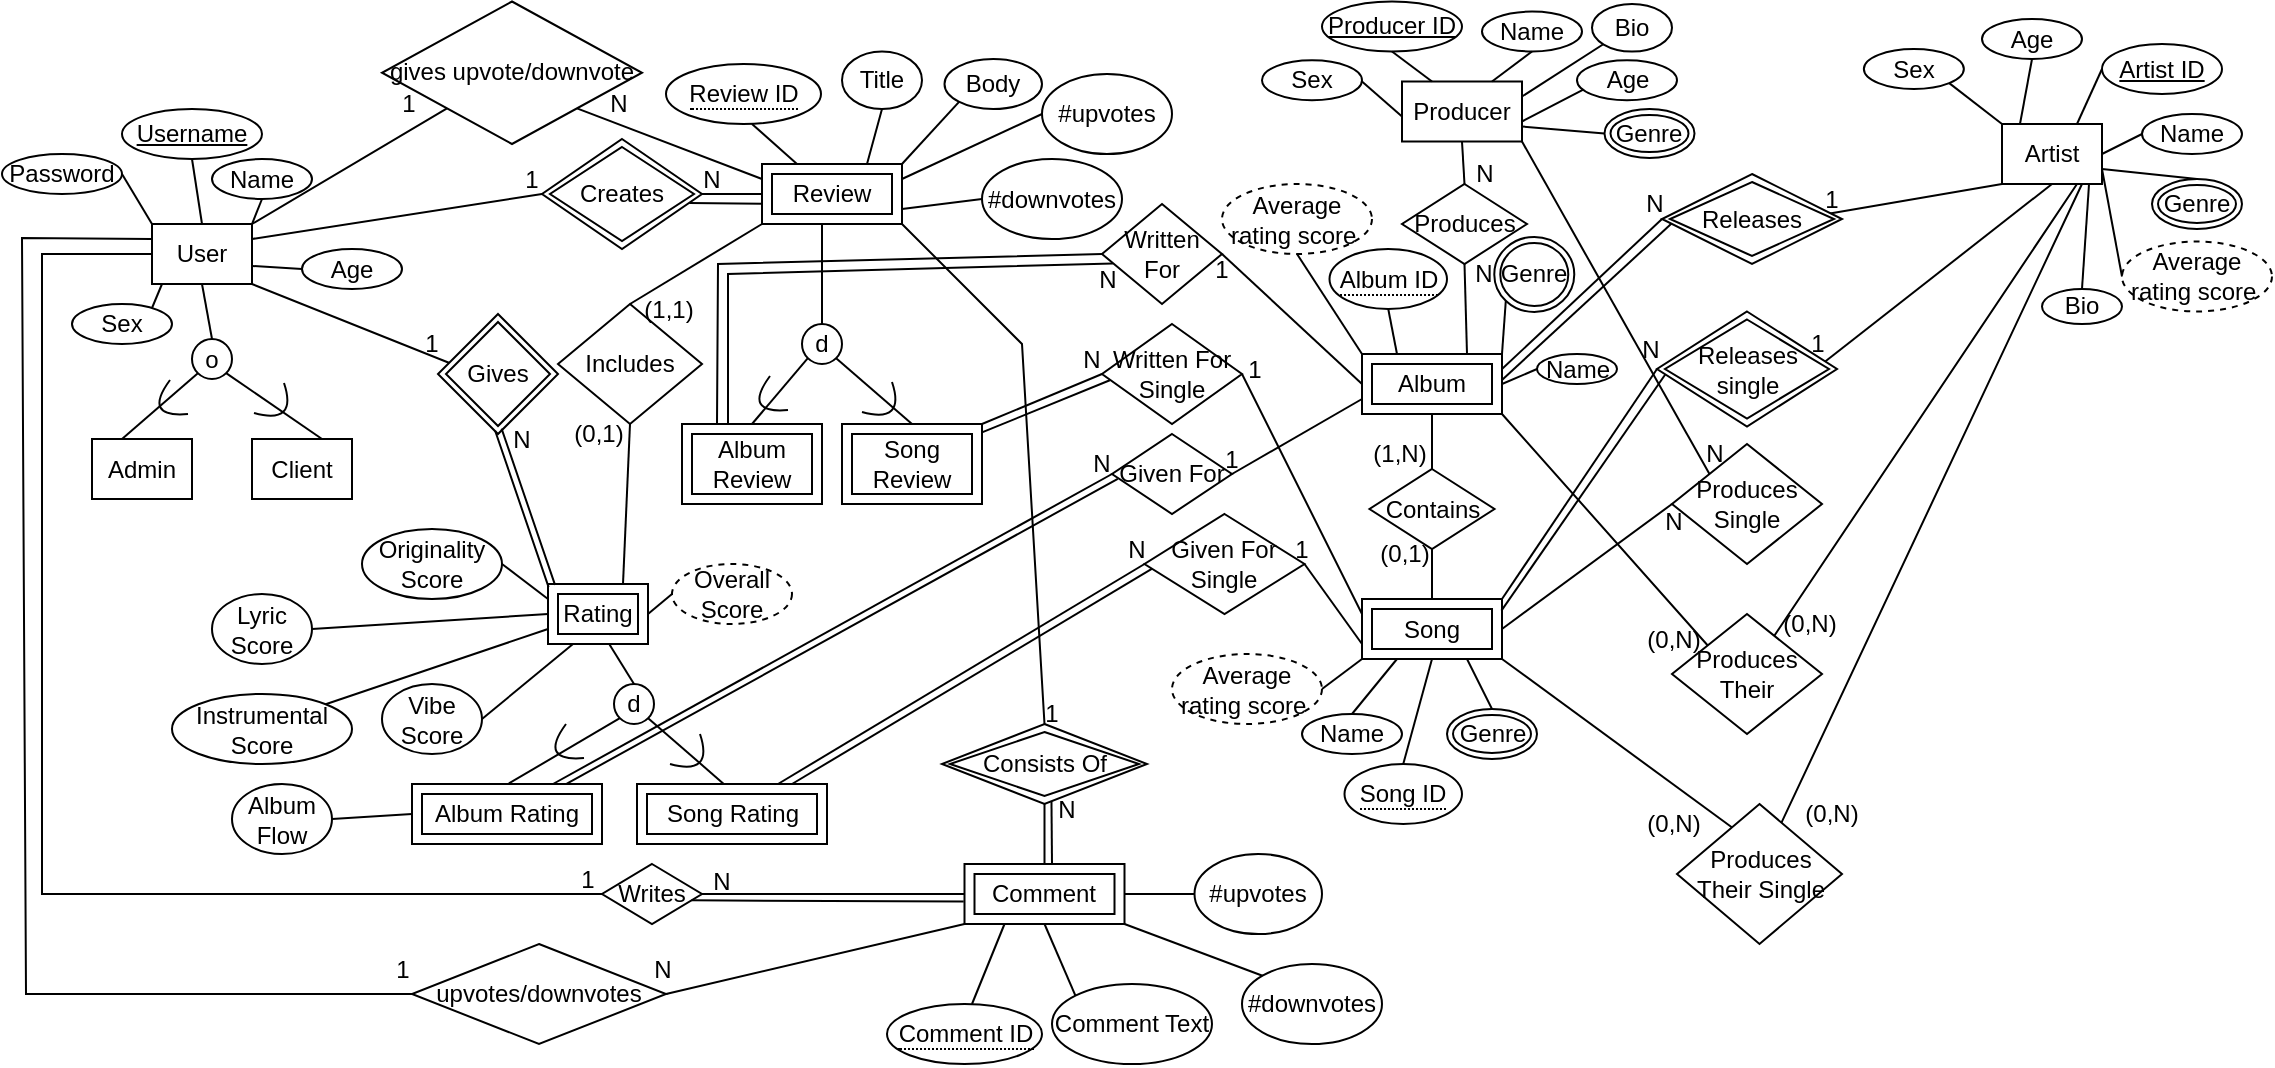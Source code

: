 <mxfile version="22.0.4" type="google">
  <diagram name="Page-1" id="h2Crbd1hbnsb-fY7Zu4p">
    <mxGraphModel grid="1" page="1" gridSize="10" guides="1" tooltips="1" connect="1" arrows="1" fold="1" pageScale="1" pageWidth="850" pageHeight="1100" math="0" shadow="0">
      <root>
        <mxCell id="0" />
        <mxCell id="1" parent="0" />
        <mxCell id="o_Zl0ufaSRQmhO8IQc7K-70" value="Artist" style="rounded=0;whiteSpace=wrap;html=1;" vertex="1" parent="1">
          <mxGeometry x="1030" y="80" width="50" height="30" as="geometry" />
        </mxCell>
        <mxCell id="o_Zl0ufaSRQmhO8IQc7K-71" value="User" style="rounded=0;whiteSpace=wrap;html=1;" vertex="1" parent="1">
          <mxGeometry x="105" y="130" width="50" height="30" as="geometry" />
        </mxCell>
        <mxCell id="o_Zl0ufaSRQmhO8IQc7K-73" value="Comment" style="shape=ext;margin=3;double=1;whiteSpace=wrap;html=1;align=center;" vertex="1" parent="1">
          <mxGeometry x="511.25" y="450" width="80" height="30" as="geometry" />
        </mxCell>
        <mxCell id="o_Zl0ufaSRQmhO8IQc7K-74" value="Client" style="rounded=0;whiteSpace=wrap;html=1;" vertex="1" parent="1">
          <mxGeometry x="155" y="237.5" width="50" height="30" as="geometry" />
        </mxCell>
        <mxCell id="o_Zl0ufaSRQmhO8IQc7K-75" value="Admin" style="rounded=0;whiteSpace=wrap;html=1;" vertex="1" parent="1">
          <mxGeometry x="75" y="237.5" width="50" height="30" as="geometry" />
        </mxCell>
        <mxCell id="o_Zl0ufaSRQmhO8IQc7K-79" value="Producer" style="rounded=0;whiteSpace=wrap;html=1;" vertex="1" parent="1">
          <mxGeometry x="730" y="58.75" width="60" height="30" as="geometry" />
        </mxCell>
        <mxCell id="eHYiYTReSIyvD6H9fJW--7" value="Average rating score&amp;nbsp;" style="ellipse;whiteSpace=wrap;html=1;align=center;dashed=1;" vertex="1" parent="1">
          <mxGeometry x="1090" y="138.75" width="75" height="35" as="geometry" />
        </mxCell>
        <mxCell id="o_Zl0ufaSRQmhO8IQc7K-141" value="Creates" style="shape=rhombus;double=1;perimeter=rhombusPerimeter;whiteSpace=wrap;html=1;align=center;" vertex="1" parent="1">
          <mxGeometry x="300" y="87.5" width="80" height="55" as="geometry" />
        </mxCell>
        <mxCell id="o_Zl0ufaSRQmhO8IQc7K-81" value="" style="endArrow=none;html=1;rounded=0;exitX=0.5;exitY=1;exitDx=0;exitDy=0;entryX=0.5;entryY=0;entryDx=0;entryDy=0;" edge="1" parent="1" source="o_Zl0ufaSRQmhO8IQc7K-71" target="o_Zl0ufaSRQmhO8IQc7K-84">
          <mxGeometry relative="1" as="geometry">
            <mxPoint x="85" y="379.09" as="sourcePoint" />
            <mxPoint x="245" y="379.09" as="targetPoint" />
          </mxGeometry>
        </mxCell>
        <mxCell id="o_Zl0ufaSRQmhO8IQc7K-82" value="" style="endArrow=none;html=1;rounded=0;exitX=1;exitY=0.5;exitDx=0;exitDy=0;entryX=0;entryY=0.5;entryDx=0;entryDy=0;" edge="1" parent="1" source="o_Zl0ufaSRQmhO8IQc7K-80" target="o_Zl0ufaSRQmhO8IQc7K-73">
          <mxGeometry width="50" height="50" relative="1" as="geometry">
            <mxPoint x="420" y="480" as="sourcePoint" />
            <mxPoint x="560" y="500" as="targetPoint" />
          </mxGeometry>
        </mxCell>
        <mxCell id="o_Zl0ufaSRQmhO8IQc7K-83" value="" style="endArrow=none;html=1;rounded=0;entryX=0;entryY=0.5;entryDx=0;entryDy=0;exitX=0;exitY=0.5;exitDx=0;exitDy=0;" edge="1" parent="1" source="o_Zl0ufaSRQmhO8IQc7K-71" target="o_Zl0ufaSRQmhO8IQc7K-80">
          <mxGeometry width="50" height="50" relative="1" as="geometry">
            <mxPoint x="140" y="180" as="sourcePoint" />
            <mxPoint x="297.5" y="470" as="targetPoint" />
            <Array as="points">
              <mxPoint x="50" y="145" />
              <mxPoint x="50" y="465" />
            </Array>
          </mxGeometry>
        </mxCell>
        <mxCell id="o_Zl0ufaSRQmhO8IQc7K-84" value="o" style="ellipse;whiteSpace=wrap;html=1;aspect=fixed;" vertex="1" parent="1">
          <mxGeometry x="125" y="187.5" width="20" height="20" as="geometry" />
        </mxCell>
        <mxCell id="o_Zl0ufaSRQmhO8IQc7K-85" value="" style="endArrow=none;html=1;rounded=0;exitX=0;exitY=1;exitDx=0;exitDy=0;entryX=1;entryY=0;entryDx=0;entryDy=0;" edge="1" parent="1" source="o_Zl0ufaSRQmhO8IQc7K-84">
          <mxGeometry relative="1" as="geometry">
            <mxPoint x="150" y="167.5" as="sourcePoint" />
            <mxPoint x="90" y="237.5" as="targetPoint" />
          </mxGeometry>
        </mxCell>
        <mxCell id="o_Zl0ufaSRQmhO8IQc7K-86" value="" style="endArrow=none;html=1;rounded=0;exitX=1;exitY=1;exitDx=0;exitDy=0;entryX=0;entryY=0;entryDx=0;entryDy=0;" edge="1" parent="1" source="o_Zl0ufaSRQmhO8IQc7K-84">
          <mxGeometry relative="1" as="geometry">
            <mxPoint x="160" y="177.5" as="sourcePoint" />
            <mxPoint x="190" y="237.5" as="targetPoint" />
          </mxGeometry>
        </mxCell>
        <mxCell id="o_Zl0ufaSRQmhO8IQc7K-87" value="" style="endArrow=none;html=1;curved=1;rounded=0;" edge="1" parent="1">
          <mxGeometry width="50" height="50" relative="1" as="geometry">
            <mxPoint x="114" y="208" as="sourcePoint" />
            <mxPoint x="123" y="225" as="targetPoint" />
            <Array as="points">
              <mxPoint x="100" y="227" />
            </Array>
          </mxGeometry>
        </mxCell>
        <mxCell id="o_Zl0ufaSRQmhO8IQc7K-88" value="" style="endArrow=none;html=1;curved=1;rounded=0;" edge="1" parent="1">
          <mxGeometry width="50" height="50" relative="1" as="geometry">
            <mxPoint x="156" y="224.5" as="sourcePoint" />
            <mxPoint x="171" y="209.5" as="targetPoint" />
            <Array as="points">
              <mxPoint x="178" y="230.5" />
            </Array>
          </mxGeometry>
        </mxCell>
        <mxCell id="o_Zl0ufaSRQmhO8IQc7K-90" value="d" style="ellipse;whiteSpace=wrap;html=1;aspect=fixed;" vertex="1" parent="1">
          <mxGeometry x="430" y="180" width="20" height="20" as="geometry" />
        </mxCell>
        <mxCell id="o_Zl0ufaSRQmhO8IQc7K-91" value="" style="endArrow=none;html=1;rounded=0;exitX=0;exitY=1;exitDx=0;exitDy=0;entryX=0.5;entryY=0;entryDx=0;entryDy=0;" edge="1" parent="1" source="o_Zl0ufaSRQmhO8IQc7K-90">
          <mxGeometry relative="1" as="geometry">
            <mxPoint x="615" y="310" as="sourcePoint" />
            <mxPoint x="405.0" y="230" as="targetPoint" />
          </mxGeometry>
        </mxCell>
        <mxCell id="o_Zl0ufaSRQmhO8IQc7K-92" value="" style="endArrow=none;html=1;rounded=0;exitX=1;exitY=1;exitDx=0;exitDy=0;entryX=0.5;entryY=0;entryDx=0;entryDy=0;" edge="1" parent="1" source="o_Zl0ufaSRQmhO8IQc7K-90">
          <mxGeometry relative="1" as="geometry">
            <mxPoint x="625" y="320" as="sourcePoint" />
            <mxPoint x="485.0" y="230" as="targetPoint" />
          </mxGeometry>
        </mxCell>
        <mxCell id="o_Zl0ufaSRQmhO8IQc7K-93" value="" style="endArrow=none;html=1;curved=1;rounded=0;" edge="1" parent="1">
          <mxGeometry width="50" height="50" relative="1" as="geometry">
            <mxPoint x="414" y="206" as="sourcePoint" />
            <mxPoint x="423" y="223" as="targetPoint" />
            <Array as="points">
              <mxPoint x="400" y="225" />
            </Array>
          </mxGeometry>
        </mxCell>
        <mxCell id="o_Zl0ufaSRQmhO8IQc7K-94" value="" style="endArrow=none;html=1;curved=1;rounded=0;" edge="1" parent="1">
          <mxGeometry width="50" height="50" relative="1" as="geometry">
            <mxPoint x="460" y="224" as="sourcePoint" />
            <mxPoint x="475" y="209" as="targetPoint" />
            <Array as="points">
              <mxPoint x="482" y="230" />
            </Array>
          </mxGeometry>
        </mxCell>
        <mxCell id="o_Zl0ufaSRQmhO8IQc7K-96" value="" style="endArrow=none;html=1;rounded=0;exitX=1;exitY=1;exitDx=0;exitDy=0;entryX=0;entryY=0;entryDx=0;entryDy=0;" edge="1" parent="1" source="o_Zl0ufaSRQmhO8IQc7K-71">
          <mxGeometry width="50" height="50" relative="1" as="geometry">
            <mxPoint x="190" y="200" as="sourcePoint" />
            <mxPoint x="255" y="200" as="targetPoint" />
          </mxGeometry>
        </mxCell>
        <mxCell id="o_Zl0ufaSRQmhO8IQc7K-97" value="" style="endArrow=none;html=1;rounded=0;entryX=0.5;entryY=1;entryDx=0;entryDy=0;exitX=0.5;exitY=0;exitDx=0;exitDy=0;" edge="1" parent="1" source="o_Zl0ufaSRQmhO8IQc7K-90">
          <mxGeometry width="50" height="50" relative="1" as="geometry">
            <mxPoint x="380" y="340" as="sourcePoint" />
            <mxPoint x="440.0" y="130" as="targetPoint" />
          </mxGeometry>
        </mxCell>
        <mxCell id="o_Zl0ufaSRQmhO8IQc7K-99" value="Consists Of" style="shape=rhombus;double=1;perimeter=rhombusPerimeter;whiteSpace=wrap;html=1;align=center;" vertex="1" parent="1">
          <mxGeometry x="500" y="380" width="102.5" height="40" as="geometry" />
        </mxCell>
        <mxCell id="o_Zl0ufaSRQmhO8IQc7K-100" value="Produces" style="shape=rhombus;perimeter=rhombusPerimeter;whiteSpace=wrap;html=1;align=center;" vertex="1" parent="1">
          <mxGeometry x="730" y="110" width="62.5" height="40" as="geometry" />
        </mxCell>
        <mxCell id="o_Zl0ufaSRQmhO8IQc7K-101" value="" style="endArrow=none;html=1;rounded=0;entryX=1;entryY=0.5;entryDx=0;entryDy=0;exitX=0.5;exitY=0;exitDx=0;exitDy=0;" edge="1" parent="1" source="o_Zl0ufaSRQmhO8IQc7K-99">
          <mxGeometry relative="1" as="geometry">
            <mxPoint x="330" y="310" as="sourcePoint" />
            <mxPoint x="465.0" y="115" as="targetPoint" />
            <Array as="points">
              <mxPoint x="540" y="190" />
            </Array>
          </mxGeometry>
        </mxCell>
        <mxCell id="o_Zl0ufaSRQmhO8IQc7K-102" value="" style="endArrow=none;html=1;rounded=0;exitX=0.5;exitY=0;exitDx=0;exitDy=0;entryX=0.5;entryY=1;entryDx=0;entryDy=0;" edge="1" parent="1" source="o_Zl0ufaSRQmhO8IQc7K-73" target="o_Zl0ufaSRQmhO8IQc7K-99">
          <mxGeometry relative="1" as="geometry">
            <mxPoint x="102" y="247" as="sourcePoint" />
            <mxPoint x="145" y="280" as="targetPoint" />
          </mxGeometry>
        </mxCell>
        <mxCell id="o_Zl0ufaSRQmhO8IQc7K-103" value="Produces Single" style="shape=rhombus;perimeter=rhombusPerimeter;whiteSpace=wrap;html=1;align=center;" vertex="1" parent="1">
          <mxGeometry x="865" y="240" width="75" height="60" as="geometry" />
        </mxCell>
        <mxCell id="o_Zl0ufaSRQmhO8IQc7K-105" value="Album" style="shape=ext;margin=3;double=1;whiteSpace=wrap;html=1;align=center;" vertex="1" parent="1">
          <mxGeometry x="710" y="195" width="70" height="30" as="geometry" />
        </mxCell>
        <mxCell id="o_Zl0ufaSRQmhO8IQc7K-106" value="Song" style="shape=ext;margin=3;double=1;whiteSpace=wrap;html=1;align=center;" vertex="1" parent="1">
          <mxGeometry x="710" y="317.5" width="70" height="30" as="geometry" />
        </mxCell>
        <mxCell id="o_Zl0ufaSRQmhO8IQc7K-108" value="Written For" style="shape=rhombus;perimeter=rhombusPerimeter;whiteSpace=wrap;html=1;align=center;" vertex="1" parent="1">
          <mxGeometry x="580" y="120" width="60" height="50" as="geometry" />
        </mxCell>
        <mxCell id="o_Zl0ufaSRQmhO8IQc7K-109" value="Written For Single" style="shape=rhombus;perimeter=rhombusPerimeter;whiteSpace=wrap;html=1;align=center;" vertex="1" parent="1">
          <mxGeometry x="580" y="180" width="70" height="50" as="geometry" />
        </mxCell>
        <mxCell id="o_Zl0ufaSRQmhO8IQc7K-110" value="Given For" style="shape=rhombus;perimeter=rhombusPerimeter;whiteSpace=wrap;html=1;align=center;" vertex="1" parent="1">
          <mxGeometry x="585" y="235" width="60" height="40" as="geometry" />
        </mxCell>
        <mxCell id="o_Zl0ufaSRQmhO8IQc7K-111" value="Given For Single" style="shape=rhombus;perimeter=rhombusPerimeter;whiteSpace=wrap;html=1;align=center;" vertex="1" parent="1">
          <mxGeometry x="601.25" y="275" width="80" height="50" as="geometry" />
        </mxCell>
        <mxCell id="o_Zl0ufaSRQmhO8IQc7K-112" value="" style="endArrow=none;html=1;rounded=0;exitX=1;exitY=0.25;exitDx=0;exitDy=0;entryX=0;entryY=0.5;entryDx=0;entryDy=0;" edge="1" parent="1" source="o_Zl0ufaSRQmhO8IQc7K-71" target="o_Zl0ufaSRQmhO8IQc7K-141">
          <mxGeometry relative="1" as="geometry">
            <mxPoint x="410" y="280" as="sourcePoint" />
            <mxPoint x="288" y="115" as="targetPoint" />
          </mxGeometry>
        </mxCell>
        <mxCell id="o_Zl0ufaSRQmhO8IQc7K-113" value="" style="endArrow=none;html=1;rounded=0;entryX=0;entryY=0.5;entryDx=0;entryDy=0;exitX=1;exitY=0.5;exitDx=0;exitDy=0;" edge="1" parent="1" source="o_Zl0ufaSRQmhO8IQc7K-141">
          <mxGeometry relative="1" as="geometry">
            <mxPoint x="390" y="115" as="sourcePoint" />
            <mxPoint x="415.0" y="115" as="targetPoint" />
          </mxGeometry>
        </mxCell>
        <mxCell id="o_Zl0ufaSRQmhO8IQc7K-114" value="" style="endArrow=none;html=1;rounded=0;entryX=0;entryY=0.5;entryDx=0;entryDy=0;exitX=0.25;exitY=0;exitDx=0;exitDy=0;" edge="1" parent="1" target="o_Zl0ufaSRQmhO8IQc7K-108">
          <mxGeometry relative="1" as="geometry">
            <mxPoint x="387.5" y="230" as="sourcePoint" />
            <mxPoint x="590" y="300" as="targetPoint" />
            <Array as="points">
              <mxPoint x="388" y="150" />
            </Array>
          </mxGeometry>
        </mxCell>
        <mxCell id="o_Zl0ufaSRQmhO8IQc7K-115" value="" style="endArrow=none;html=1;rounded=0;entryX=0;entryY=0.5;entryDx=0;entryDy=0;exitX=0.75;exitY=0;exitDx=0;exitDy=0;" edge="1" parent="1" target="o_Zl0ufaSRQmhO8IQc7K-110">
          <mxGeometry relative="1" as="geometry">
            <mxPoint x="305.5" y="410" as="sourcePoint" />
            <mxPoint x="650" y="210" as="targetPoint" />
          </mxGeometry>
        </mxCell>
        <mxCell id="o_Zl0ufaSRQmhO8IQc7K-116" value="" style="endArrow=none;html=1;rounded=0;exitX=1;exitY=0;exitDx=0;exitDy=0;entryX=0;entryY=0.5;entryDx=0;entryDy=0;" edge="1" parent="1" target="o_Zl0ufaSRQmhO8IQc7K-111">
          <mxGeometry relative="1" as="geometry">
            <mxPoint x="418" y="410" as="sourcePoint" />
            <mxPoint x="690" y="210" as="targetPoint" />
          </mxGeometry>
        </mxCell>
        <mxCell id="o_Zl0ufaSRQmhO8IQc7K-117" value="" style="endArrow=none;html=1;rounded=0;exitX=1;exitY=0.5;exitDx=0;exitDy=0;entryX=0;entryY=0.5;entryDx=0;entryDy=0;" edge="1" parent="1" source="o_Zl0ufaSRQmhO8IQc7K-108" target="o_Zl0ufaSRQmhO8IQc7K-105">
          <mxGeometry relative="1" as="geometry">
            <mxPoint x="550" y="270" as="sourcePoint" />
            <mxPoint x="710" y="270" as="targetPoint" />
          </mxGeometry>
        </mxCell>
        <mxCell id="o_Zl0ufaSRQmhO8IQc7K-118" value="" style="endArrow=none;html=1;rounded=0;exitX=1;exitY=0.5;exitDx=0;exitDy=0;entryX=0;entryY=0.75;entryDx=0;entryDy=0;" edge="1" parent="1" source="o_Zl0ufaSRQmhO8IQc7K-110" target="o_Zl0ufaSRQmhO8IQc7K-105">
          <mxGeometry relative="1" as="geometry">
            <mxPoint x="550" y="270" as="sourcePoint" />
            <mxPoint x="710" y="270" as="targetPoint" />
          </mxGeometry>
        </mxCell>
        <mxCell id="o_Zl0ufaSRQmhO8IQc7K-119" value="" style="endArrow=none;html=1;rounded=0;entryX=0;entryY=0.75;entryDx=0;entryDy=0;exitX=1;exitY=0.5;exitDx=0;exitDy=0;" edge="1" parent="1" source="o_Zl0ufaSRQmhO8IQc7K-111" target="o_Zl0ufaSRQmhO8IQc7K-106">
          <mxGeometry relative="1" as="geometry">
            <mxPoint x="550" y="290" as="sourcePoint" />
            <mxPoint x="710" y="290" as="targetPoint" />
          </mxGeometry>
        </mxCell>
        <mxCell id="o_Zl0ufaSRQmhO8IQc7K-120" value="" style="endArrow=none;html=1;rounded=0;exitX=1;exitY=0;exitDx=0;exitDy=0;entryX=0;entryY=0.5;entryDx=0;entryDy=0;" edge="1" parent="1" target="o_Zl0ufaSRQmhO8IQc7K-109">
          <mxGeometry relative="1" as="geometry">
            <mxPoint x="520.0" y="230" as="sourcePoint" />
            <mxPoint x="710" y="290" as="targetPoint" />
          </mxGeometry>
        </mxCell>
        <mxCell id="o_Zl0ufaSRQmhO8IQc7K-121" value="" style="endArrow=none;html=1;rounded=0;exitX=1;exitY=0.5;exitDx=0;exitDy=0;entryX=0;entryY=0.25;entryDx=0;entryDy=0;" edge="1" parent="1" source="o_Zl0ufaSRQmhO8IQc7K-109" target="o_Zl0ufaSRQmhO8IQc7K-106">
          <mxGeometry relative="1" as="geometry">
            <mxPoint x="550" y="290" as="sourcePoint" />
            <mxPoint x="710" y="290" as="targetPoint" />
          </mxGeometry>
        </mxCell>
        <mxCell id="o_Zl0ufaSRQmhO8IQc7K-122" value="" style="endArrow=none;html=1;rounded=0;entryX=0;entryY=1;entryDx=0;entryDy=0;exitX=1;exitY=0.5;exitDx=0;exitDy=0;" edge="1" parent="1" target="o_Zl0ufaSRQmhO8IQc7K-70">
          <mxGeometry relative="1" as="geometry">
            <mxPoint x="942.5" y="125.0" as="sourcePoint" />
            <mxPoint x="850" y="250" as="targetPoint" />
          </mxGeometry>
        </mxCell>
        <mxCell id="o_Zl0ufaSRQmhO8IQc7K-123" value="" style="endArrow=none;html=1;rounded=0;entryX=0;entryY=0.5;entryDx=0;entryDy=0;exitX=1;exitY=0.25;exitDx=0;exitDy=0;" edge="1" parent="1" source="o_Zl0ufaSRQmhO8IQc7K-105" target="ZXEZ7dp9XjpjEU1cNxrp-1">
          <mxGeometry relative="1" as="geometry">
            <mxPoint x="740" y="240" as="sourcePoint" />
            <mxPoint x="862.5" y="125.0" as="targetPoint" />
          </mxGeometry>
        </mxCell>
        <mxCell id="o_Zl0ufaSRQmhO8IQc7K-124" value="" style="endArrow=none;html=1;rounded=0;entryX=0.5;entryY=1;entryDx=0;entryDy=0;exitX=1;exitY=0.5;exitDx=0;exitDy=0;" edge="1" parent="1" target="o_Zl0ufaSRQmhO8IQc7K-70">
          <mxGeometry relative="1" as="geometry">
            <mxPoint x="940" y="200.0" as="sourcePoint" />
            <mxPoint x="900" y="240" as="targetPoint" />
          </mxGeometry>
        </mxCell>
        <mxCell id="o_Zl0ufaSRQmhO8IQc7K-125" value="" style="endArrow=none;html=1;rounded=0;entryX=0;entryY=0.5;entryDx=0;entryDy=0;exitX=1;exitY=0;exitDx=0;exitDy=0;" edge="1" parent="1" source="o_Zl0ufaSRQmhO8IQc7K-106" target="ZXEZ7dp9XjpjEU1cNxrp-2">
          <mxGeometry relative="1" as="geometry">
            <mxPoint x="740" y="270" as="sourcePoint" />
            <mxPoint x="860" y="200.0" as="targetPoint" />
          </mxGeometry>
        </mxCell>
        <mxCell id="o_Zl0ufaSRQmhO8IQc7K-126" value="" style="endArrow=none;html=1;rounded=0;exitX=0.5;exitY=1;exitDx=0;exitDy=0;entryX=0.5;entryY=0;entryDx=0;entryDy=0;" edge="1" parent="1" source="o_Zl0ufaSRQmhO8IQc7K-79" target="o_Zl0ufaSRQmhO8IQc7K-100">
          <mxGeometry relative="1" as="geometry">
            <mxPoint x="760" y="258.75" as="sourcePoint" />
            <mxPoint x="920" y="258.75" as="targetPoint" />
          </mxGeometry>
        </mxCell>
        <mxCell id="o_Zl0ufaSRQmhO8IQc7K-127" value="" style="endArrow=none;html=1;rounded=0;exitX=0.5;exitY=1;exitDx=0;exitDy=0;entryX=0.75;entryY=0;entryDx=0;entryDy=0;" edge="1" parent="1" source="o_Zl0ufaSRQmhO8IQc7K-100" target="o_Zl0ufaSRQmhO8IQc7K-105">
          <mxGeometry relative="1" as="geometry">
            <mxPoint x="760" y="258.75" as="sourcePoint" />
            <mxPoint x="765" y="183.75" as="targetPoint" />
          </mxGeometry>
        </mxCell>
        <mxCell id="o_Zl0ufaSRQmhO8IQc7K-128" value="" style="endArrow=none;html=1;rounded=0;entryX=0;entryY=0.5;entryDx=0;entryDy=0;exitX=1;exitY=0.5;exitDx=0;exitDy=0;" edge="1" parent="1" source="o_Zl0ufaSRQmhO8IQc7K-106" target="o_Zl0ufaSRQmhO8IQc7K-103">
          <mxGeometry relative="1" as="geometry">
            <mxPoint x="740" y="270" as="sourcePoint" />
            <mxPoint x="900" y="270" as="targetPoint" />
          </mxGeometry>
        </mxCell>
        <mxCell id="o_Zl0ufaSRQmhO8IQc7K-129" value="d" style="ellipse;whiteSpace=wrap;html=1;aspect=fixed;" vertex="1" parent="1">
          <mxGeometry x="336" y="360" width="20" height="20" as="geometry" />
        </mxCell>
        <mxCell id="o_Zl0ufaSRQmhO8IQc7K-130" value="" style="endArrow=none;html=1;curved=1;rounded=0;" edge="1" parent="1">
          <mxGeometry width="50" height="50" relative="1" as="geometry">
            <mxPoint x="312" y="380" as="sourcePoint" />
            <mxPoint x="321" y="397" as="targetPoint" />
            <Array as="points">
              <mxPoint x="298" y="399" />
            </Array>
          </mxGeometry>
        </mxCell>
        <mxCell id="o_Zl0ufaSRQmhO8IQc7K-131" value="" style="endArrow=none;html=1;curved=1;rounded=0;" edge="1" parent="1">
          <mxGeometry width="50" height="50" relative="1" as="geometry">
            <mxPoint x="364" y="400" as="sourcePoint" />
            <mxPoint x="379" y="385" as="targetPoint" />
            <Array as="points">
              <mxPoint x="386" y="406" />
            </Array>
          </mxGeometry>
        </mxCell>
        <mxCell id="o_Zl0ufaSRQmhO8IQc7K-132" value="" style="endArrow=none;html=1;rounded=0;entryX=0.25;entryY=1;entryDx=0;entryDy=0;exitX=0.5;exitY=0;exitDx=0;exitDy=0;" edge="1" parent="1" source="o_Zl0ufaSRQmhO8IQc7K-129">
          <mxGeometry relative="1" as="geometry">
            <mxPoint x="390" y="380" as="sourcePoint" />
            <mxPoint x="330.5" y="335" as="targetPoint" />
          </mxGeometry>
        </mxCell>
        <mxCell id="o_Zl0ufaSRQmhO8IQc7K-134" value="" style="endArrow=none;html=1;rounded=0;entryX=0;entryY=1;entryDx=0;entryDy=0;exitX=0.5;exitY=0;exitDx=0;exitDy=0;" edge="1" parent="1" target="o_Zl0ufaSRQmhO8IQc7K-129">
          <mxGeometry relative="1" as="geometry">
            <mxPoint x="283" y="410" as="sourcePoint" />
            <mxPoint x="538" y="340" as="targetPoint" />
          </mxGeometry>
        </mxCell>
        <mxCell id="o_Zl0ufaSRQmhO8IQc7K-136" value="" style="endArrow=none;html=1;rounded=0;exitX=1;exitY=1;exitDx=0;exitDy=0;entryX=0.671;entryY=0.003;entryDx=0;entryDy=0;entryPerimeter=0;" edge="1" parent="1" source="o_Zl0ufaSRQmhO8IQc7K-129">
          <mxGeometry relative="1" as="geometry">
            <mxPoint x="408" y="390" as="sourcePoint" />
            <mxPoint x="391.022" y="410.09" as="targetPoint" />
          </mxGeometry>
        </mxCell>
        <mxCell id="eHYiYTReSIyvD6H9fJW--1" value="Artist ID" style="ellipse;whiteSpace=wrap;html=1;align=center;fontStyle=4;" vertex="1" parent="1">
          <mxGeometry x="1080" y="40" width="60" height="25" as="geometry" />
        </mxCell>
        <mxCell id="o_Zl0ufaSRQmhO8IQc7K-137" value="Rating" style="shape=ext;margin=3;double=1;whiteSpace=wrap;html=1;align=center;" vertex="1" parent="1">
          <mxGeometry x="303" y="310" width="50" height="30" as="geometry" />
        </mxCell>
        <mxCell id="eHYiYTReSIyvD6H9fJW--3" value="Name" style="ellipse;whiteSpace=wrap;html=1;align=center;" vertex="1" parent="1">
          <mxGeometry x="1100" y="75" width="50" height="20" as="geometry" />
        </mxCell>
        <mxCell id="eHYiYTReSIyvD6H9fJW--4" value="" style="endArrow=none;html=1;rounded=0;exitX=0;exitY=0.5;exitDx=0;exitDy=0;entryX=1;entryY=0.5;entryDx=0;entryDy=0;" edge="1" parent="1" source="eHYiYTReSIyvD6H9fJW--3" target="o_Zl0ufaSRQmhO8IQc7K-70">
          <mxGeometry relative="1" as="geometry">
            <mxPoint x="192" y="227" as="sourcePoint" />
            <mxPoint x="1100" y="150" as="targetPoint" />
          </mxGeometry>
        </mxCell>
        <mxCell id="o_Zl0ufaSRQmhO8IQc7K-138" value="Review" style="shape=ext;margin=3;double=1;whiteSpace=wrap;html=1;align=center;" vertex="1" parent="1">
          <mxGeometry x="410" y="100" width="70" height="30" as="geometry" />
        </mxCell>
        <mxCell id="eHYiYTReSIyvD6H9fJW--5" value="" style="endArrow=none;html=1;rounded=0;exitX=0;exitY=0.5;exitDx=0;exitDy=0;entryX=0.75;entryY=0;entryDx=0;entryDy=0;" edge="1" parent="1" source="eHYiYTReSIyvD6H9fJW--1" target="o_Zl0ufaSRQmhO8IQc7K-70">
          <mxGeometry relative="1" as="geometry">
            <mxPoint x="520" y="280" as="sourcePoint" />
            <mxPoint x="680" y="280" as="targetPoint" />
          </mxGeometry>
        </mxCell>
        <mxCell id="o_Zl0ufaSRQmhO8IQc7K-139" value="Album Review" style="shape=ext;margin=3;double=1;whiteSpace=wrap;html=1;align=center;" vertex="1" parent="1">
          <mxGeometry x="370" y="230" width="70" height="40" as="geometry" />
        </mxCell>
        <mxCell id="o_Zl0ufaSRQmhO8IQc7K-140" value="Song Review" style="shape=ext;margin=3;double=1;whiteSpace=wrap;html=1;align=center;" vertex="1" parent="1">
          <mxGeometry x="450" y="230" width="70" height="40" as="geometry" />
        </mxCell>
        <mxCell id="2I1upul8XeKzD1OsK9Qt-34" value="" style="endArrow=none;html=1;rounded=0;entryX=0.75;entryY=1;entryDx=0;entryDy=0;exitX=1;exitY=1;exitDx=0;exitDy=0;" edge="1" parent="1" source="o_Zl0ufaSRQmhO8IQc7K-105" target="o_Zl0ufaSRQmhO8IQc7K-70">
          <mxGeometry width="50" height="50" relative="1" as="geometry">
            <mxPoint x="880" y="400" as="sourcePoint" />
            <mxPoint x="1020" y="210" as="targetPoint" />
            <Array as="points">
              <mxPoint x="900" y="360" />
            </Array>
          </mxGeometry>
        </mxCell>
        <mxCell id="o_Zl0ufaSRQmhO8IQc7K-80" value="Writes" style="shape=rhombus;perimeter=rhombusPerimeter;whiteSpace=wrap;html=1;align=center;" vertex="1" parent="1">
          <mxGeometry x="330" y="450" width="50" height="30" as="geometry" />
        </mxCell>
        <mxCell id="2I1upul8XeKzD1OsK9Qt-35" value="Produces Their" style="shape=rhombus;perimeter=rhombusPerimeter;whiteSpace=wrap;html=1;align=center;" vertex="1" parent="1">
          <mxGeometry x="865" y="325" width="75" height="60" as="geometry" />
        </mxCell>
        <mxCell id="2I1upul8XeKzD1OsK9Qt-36" value="" style="endArrow=none;html=1;rounded=0;exitX=1;exitY=1;exitDx=0;exitDy=0;" edge="1" parent="1" source="2I1upul8XeKzD1OsK9Qt-37">
          <mxGeometry width="50" height="50" relative="1" as="geometry">
            <mxPoint x="900" y="460" as="sourcePoint" />
            <mxPoint x="1070" y="110" as="targetPoint" />
            <Array as="points">
              <mxPoint x="910" y="450" />
            </Array>
          </mxGeometry>
        </mxCell>
        <mxCell id="2I1upul8XeKzD1OsK9Qt-37" value="Produces Their Single" style="shape=rhombus;perimeter=rhombusPerimeter;whiteSpace=wrap;html=1;align=center;" vertex="1" parent="1">
          <mxGeometry x="867.5" y="420" width="82.5" height="70" as="geometry" />
        </mxCell>
        <mxCell id="eHYiYTReSIyvD6H9fJW--9" value="Producer ID" style="ellipse;whiteSpace=wrap;html=1;align=center;fontStyle=4;" vertex="1" parent="1">
          <mxGeometry x="690" y="18.75" width="70" height="25" as="geometry" />
        </mxCell>
        <mxCell id="2I1upul8XeKzD1OsK9Qt-38" value="" style="endArrow=none;html=1;rounded=0;exitX=1;exitY=1;exitDx=0;exitDy=0;entryX=0.332;entryY=0.166;entryDx=0;entryDy=0;entryPerimeter=0;" edge="1" parent="1" source="o_Zl0ufaSRQmhO8IQc7K-106" target="2I1upul8XeKzD1OsK9Qt-37">
          <mxGeometry width="50" height="50" relative="1" as="geometry">
            <mxPoint x="780" y="300" as="sourcePoint" />
            <mxPoint x="890" y="440" as="targetPoint" />
            <Array as="points" />
          </mxGeometry>
        </mxCell>
        <mxCell id="eHYiYTReSIyvD6H9fJW--8" value="" style="endArrow=none;html=1;rounded=0;exitX=0;exitY=0.5;exitDx=0;exitDy=0;entryX=1;entryY=0.75;entryDx=0;entryDy=0;" edge="1" parent="1" source="eHYiYTReSIyvD6H9fJW--7" target="o_Zl0ufaSRQmhO8IQc7K-70">
          <mxGeometry relative="1" as="geometry">
            <mxPoint x="520" y="280" as="sourcePoint" />
            <mxPoint x="680" y="280" as="targetPoint" />
          </mxGeometry>
        </mxCell>
        <mxCell id="o_Zl0ufaSRQmhO8IQc7K-143" value="Gives" style="shape=rhombus;double=1;perimeter=rhombusPerimeter;whiteSpace=wrap;html=1;align=center;" vertex="1" parent="1">
          <mxGeometry x="248" y="175" width="60" height="60" as="geometry" />
        </mxCell>
        <mxCell id="eHYiYTReSIyvD6H9fJW--10" value="Name" style="ellipse;whiteSpace=wrap;html=1;align=center;" vertex="1" parent="1">
          <mxGeometry x="770" y="23.75" width="50" height="20" as="geometry" />
        </mxCell>
        <mxCell id="o_Zl0ufaSRQmhO8IQc7K-144" value="" style="endArrow=none;html=1;rounded=0;entryX=1;entryY=1;entryDx=0;entryDy=0;exitX=0;exitY=0;exitDx=0;exitDy=0;" edge="1" parent="1" source="o_Zl0ufaSRQmhO8IQc7K-103" target="o_Zl0ufaSRQmhO8IQc7K-79">
          <mxGeometry relative="1" as="geometry">
            <mxPoint x="640" y="270" as="sourcePoint" />
            <mxPoint x="800" y="270" as="targetPoint" />
          </mxGeometry>
        </mxCell>
        <mxCell id="eHYiYTReSIyvD6H9fJW--11" value="" style="endArrow=none;html=1;rounded=0;exitX=0.5;exitY=1;exitDx=0;exitDy=0;entryX=0.75;entryY=0;entryDx=0;entryDy=0;" edge="1" parent="1" source="eHYiYTReSIyvD6H9fJW--10" target="o_Zl0ufaSRQmhO8IQc7K-79">
          <mxGeometry relative="1" as="geometry">
            <mxPoint x="1110" y="51.75" as="sourcePoint" />
            <mxPoint x="1098" y="78.75" as="targetPoint" />
          </mxGeometry>
        </mxCell>
        <mxCell id="eHYiYTReSIyvD6H9fJW--12" value="" style="endArrow=none;html=1;rounded=0;exitX=0.5;exitY=1;exitDx=0;exitDy=0;entryX=0.25;entryY=0;entryDx=0;entryDy=0;" edge="1" parent="1" source="eHYiYTReSIyvD6H9fJW--9" target="o_Zl0ufaSRQmhO8IQc7K-79">
          <mxGeometry relative="1" as="geometry">
            <mxPoint x="1110" y="51.75" as="sourcePoint" />
            <mxPoint x="1098" y="78.75" as="targetPoint" />
          </mxGeometry>
        </mxCell>
        <mxCell id="eHYiYTReSIyvD6H9fJW--13" value="Username" style="ellipse;whiteSpace=wrap;html=1;align=center;fontStyle=4;" vertex="1" parent="1">
          <mxGeometry x="90" y="72.5" width="70" height="25" as="geometry" />
        </mxCell>
        <mxCell id="eHYiYTReSIyvD6H9fJW--14" value="" style="endArrow=none;html=1;rounded=0;exitX=0.5;exitY=1;exitDx=0;exitDy=0;entryX=0.5;entryY=0;entryDx=0;entryDy=0;" edge="1" parent="1" source="eHYiYTReSIyvD6H9fJW--13" target="o_Zl0ufaSRQmhO8IQc7K-71">
          <mxGeometry relative="1" as="geometry">
            <mxPoint x="715" y="65" as="sourcePoint" />
            <mxPoint x="743" y="80" as="targetPoint" />
          </mxGeometry>
        </mxCell>
        <mxCell id="eHYiYTReSIyvD6H9fJW--16" value="Name" style="ellipse;whiteSpace=wrap;html=1;align=center;" vertex="1" parent="1">
          <mxGeometry x="135" y="97.5" width="50" height="20" as="geometry" />
        </mxCell>
        <mxCell id="eHYiYTReSIyvD6H9fJW--17" value="Password" style="ellipse;whiteSpace=wrap;html=1;align=center;" vertex="1" parent="1">
          <mxGeometry x="30" y="95" width="60" height="20" as="geometry" />
        </mxCell>
        <mxCell id="eHYiYTReSIyvD6H9fJW--18" value="" style="endArrow=none;html=1;rounded=0;exitX=0.5;exitY=1;exitDx=0;exitDy=0;entryX=1;entryY=0;entryDx=0;entryDy=0;" edge="1" parent="1" source="eHYiYTReSIyvD6H9fJW--16" target="o_Zl0ufaSRQmhO8IQc7K-71">
          <mxGeometry relative="1" as="geometry">
            <mxPoint x="135" y="108" as="sourcePoint" />
            <mxPoint x="140" y="140" as="targetPoint" />
          </mxGeometry>
        </mxCell>
        <mxCell id="eHYiYTReSIyvD6H9fJW--19" value="" style="endArrow=none;html=1;rounded=0;exitX=1;exitY=0.5;exitDx=0;exitDy=0;entryX=0;entryY=0;entryDx=0;entryDy=0;" edge="1" parent="1" source="eHYiYTReSIyvD6H9fJW--17" target="o_Zl0ufaSRQmhO8IQc7K-71">
          <mxGeometry relative="1" as="geometry">
            <mxPoint x="145" y="118" as="sourcePoint" />
            <mxPoint x="150" y="150" as="targetPoint" />
          </mxGeometry>
        </mxCell>
        <mxCell id="o_Zl0ufaSRQmhO8IQc7K-146" value="" style="endArrow=none;html=1;rounded=0;exitX=0.5;exitY=1;exitDx=0;exitDy=0;entryX=0.25;entryY=0;entryDx=0;entryDy=0;" edge="1" parent="1" target="o_Zl0ufaSRQmhO8IQc7K-138">
          <mxGeometry relative="1" as="geometry">
            <mxPoint x="405" y="80" as="sourcePoint" />
            <mxPoint x="660" y="200" as="targetPoint" />
          </mxGeometry>
        </mxCell>
        <mxCell id="o_Zl0ufaSRQmhO8IQc7K-148" value="Title" style="ellipse;whiteSpace=wrap;html=1;align=center;" vertex="1" parent="1">
          <mxGeometry x="450" y="43.75" width="40" height="28.75" as="geometry" />
        </mxCell>
        <mxCell id="o_Zl0ufaSRQmhO8IQc7K-149" value="" style="endArrow=none;html=1;rounded=0;entryX=0.5;entryY=1;entryDx=0;entryDy=0;exitX=0.75;exitY=0;exitDx=0;exitDy=0;" edge="1" parent="1" source="o_Zl0ufaSRQmhO8IQc7K-138" target="o_Zl0ufaSRQmhO8IQc7K-148">
          <mxGeometry relative="1" as="geometry">
            <mxPoint x="500" y="200" as="sourcePoint" />
            <mxPoint x="660" y="200" as="targetPoint" />
          </mxGeometry>
        </mxCell>
        <mxCell id="eHYiYTReSIyvD6H9fJW--21" value="Lyric Score" style="ellipse;whiteSpace=wrap;html=1;align=center;" vertex="1" parent="1">
          <mxGeometry x="135" y="315" width="50" height="35" as="geometry" />
        </mxCell>
        <mxCell id="o_Zl0ufaSRQmhO8IQc7K-150" value="Body" style="ellipse;whiteSpace=wrap;html=1;align=center;" vertex="1" parent="1">
          <mxGeometry x="501.25" y="47.5" width="48.75" height="25" as="geometry" />
        </mxCell>
        <mxCell id="o_Zl0ufaSRQmhO8IQc7K-151" value="" style="endArrow=none;html=1;rounded=0;entryX=0;entryY=1;entryDx=0;entryDy=0;exitX=1;exitY=0;exitDx=0;exitDy=0;" edge="1" parent="1" source="o_Zl0ufaSRQmhO8IQc7K-138" target="o_Zl0ufaSRQmhO8IQc7K-150">
          <mxGeometry relative="1" as="geometry">
            <mxPoint x="480" y="250" as="sourcePoint" />
            <mxPoint x="640" y="250" as="targetPoint" />
          </mxGeometry>
        </mxCell>
        <mxCell id="eHYiYTReSIyvD6H9fJW--22" value="Instrumental Score" style="ellipse;whiteSpace=wrap;html=1;align=center;" vertex="1" parent="1">
          <mxGeometry x="115" y="365" width="90" height="35" as="geometry" />
        </mxCell>
        <mxCell id="2I1upul8XeKzD1OsK9Qt-43" value="" style="shape=link;html=1;rounded=0;entryX=0.038;entryY=0.033;entryDx=0;entryDy=0;entryPerimeter=0;exitX=0.503;exitY=0.964;exitDx=0;exitDy=0;exitPerimeter=0;width=-3.396;" edge="1" parent="1" source="o_Zl0ufaSRQmhO8IQc7K-143" target="o_Zl0ufaSRQmhO8IQc7K-137">
          <mxGeometry relative="1" as="geometry">
            <mxPoint x="280" y="240" as="sourcePoint" />
            <mxPoint x="410" y="280" as="targetPoint" />
          </mxGeometry>
        </mxCell>
        <mxCell id="o_Zl0ufaSRQmhO8IQc7K-152" value="Includes" style="shape=rhombus;perimeter=rhombusPerimeter;whiteSpace=wrap;html=1;align=center;" vertex="1" parent="1">
          <mxGeometry x="308" y="170" width="72" height="60" as="geometry" />
        </mxCell>
        <mxCell id="2I1upul8XeKzD1OsK9Qt-45" value="1" style="text;html=1;strokeColor=none;fillColor=none;align=center;verticalAlign=middle;whiteSpace=wrap;rounded=0;" vertex="1" parent="1">
          <mxGeometry x="240" y="187.5" width="10" height="5" as="geometry" />
        </mxCell>
        <mxCell id="o_Zl0ufaSRQmhO8IQc7K-153" value="" style="endArrow=none;html=1;rounded=0;entryX=0;entryY=1;entryDx=0;entryDy=0;exitX=0.5;exitY=0;exitDx=0;exitDy=0;" edge="1" parent="1" source="o_Zl0ufaSRQmhO8IQc7K-152" target="o_Zl0ufaSRQmhO8IQc7K-138">
          <mxGeometry relative="1" as="geometry">
            <mxPoint x="360" y="230" as="sourcePoint" />
            <mxPoint x="520" y="230" as="targetPoint" />
          </mxGeometry>
        </mxCell>
        <mxCell id="eHYiYTReSIyvD6H9fJW--23" value="Vibe Score" style="ellipse;whiteSpace=wrap;html=1;align=center;" vertex="1" parent="1">
          <mxGeometry x="220" y="360" width="50" height="35" as="geometry" />
        </mxCell>
        <mxCell id="o_Zl0ufaSRQmhO8IQc7K-154" value="" style="endArrow=none;html=1;rounded=0;exitX=0.5;exitY=1;exitDx=0;exitDy=0;entryX=0.75;entryY=0;entryDx=0;entryDy=0;" edge="1" parent="1" source="o_Zl0ufaSRQmhO8IQc7K-152" target="o_Zl0ufaSRQmhO8IQc7K-137">
          <mxGeometry relative="1" as="geometry">
            <mxPoint x="360" y="270" as="sourcePoint" />
            <mxPoint x="520" y="270" as="targetPoint" />
          </mxGeometry>
        </mxCell>
        <mxCell id="o_Zl0ufaSRQmhO8IQc7K-155" value="(0,1)" style="text;html=1;align=center;verticalAlign=middle;resizable=0;points=[];autosize=1;strokeColor=none;fillColor=none;" vertex="1" parent="1">
          <mxGeometry x="303" y="220" width="50" height="30" as="geometry" />
        </mxCell>
        <mxCell id="2I1upul8XeKzD1OsK9Qt-47" value="N" style="text;html=1;strokeColor=none;fillColor=none;align=center;verticalAlign=middle;whiteSpace=wrap;rounded=0;" vertex="1" parent="1">
          <mxGeometry x="280" y="235" width="20" height="5" as="geometry" />
        </mxCell>
        <mxCell id="o_Zl0ufaSRQmhO8IQc7K-156" value="(1,1)" style="text;html=1;align=center;verticalAlign=middle;resizable=0;points=[];autosize=1;strokeColor=none;fillColor=none;" vertex="1" parent="1">
          <mxGeometry x="338" y="157.5" width="50" height="30" as="geometry" />
        </mxCell>
        <mxCell id="eHYiYTReSIyvD6H9fJW--24" value="Originality Score" style="ellipse;whiteSpace=wrap;html=1;align=center;" vertex="1" parent="1">
          <mxGeometry x="210" y="282.5" width="70" height="35" as="geometry" />
        </mxCell>
        <mxCell id="2I1upul8XeKzD1OsK9Qt-54" value="N" style="text;html=1;strokeColor=none;fillColor=none;align=center;verticalAlign=middle;whiteSpace=wrap;rounded=0;" vertex="1" parent="1">
          <mxGeometry x="380" y="105" width="10" height="5" as="geometry" />
        </mxCell>
        <mxCell id="eHYiYTReSIyvD6H9fJW--33" value="Overall Score" style="ellipse;whiteSpace=wrap;html=1;align=center;dashed=1;" vertex="1" parent="1">
          <mxGeometry x="365" y="300" width="60" height="30" as="geometry" />
        </mxCell>
        <mxCell id="2I1upul8XeKzD1OsK9Qt-50" value="N" style="text;html=1;strokeColor=none;fillColor=none;align=center;verticalAlign=middle;whiteSpace=wrap;rounded=0;" vertex="1" parent="1">
          <mxGeometry x="380" y="457.5" width="20" height="2.5" as="geometry" />
        </mxCell>
        <mxCell id="eHYiYTReSIyvD6H9fJW--32" value="" style="endArrow=none;html=1;rounded=0;exitX=0;exitY=0.5;exitDx=0;exitDy=0;entryX=1;entryY=0.5;entryDx=0;entryDy=0;" edge="1" parent="1" source="o_Zl0ufaSRQmhO8IQc7K-137" target="eHYiYTReSIyvD6H9fJW--21">
          <mxGeometry relative="1" as="geometry">
            <mxPoint x="313" y="343" as="sourcePoint" />
            <mxPoint x="202" y="380" as="targetPoint" />
          </mxGeometry>
        </mxCell>
        <mxCell id="eHYiYTReSIyvD6H9fJW--26" value="" style="endArrow=none;html=1;rounded=0;exitX=0.25;exitY=1;exitDx=0;exitDy=0;entryX=1;entryY=0.5;entryDx=0;entryDy=0;" edge="1" parent="1" source="o_Zl0ufaSRQmhO8IQc7K-137" target="eHYiYTReSIyvD6H9fJW--23">
          <mxGeometry relative="1" as="geometry">
            <mxPoint x="321" y="350" as="sourcePoint" />
            <mxPoint x="369" y="330" as="targetPoint" />
          </mxGeometry>
        </mxCell>
        <mxCell id="2I1upul8XeKzD1OsK9Qt-51" value="1" style="text;html=1;strokeColor=none;fillColor=none;align=center;verticalAlign=middle;whiteSpace=wrap;rounded=0;" vertex="1" parent="1">
          <mxGeometry x="318" y="455" width="10" height="5" as="geometry" />
        </mxCell>
        <mxCell id="2I1upul8XeKzD1OsK9Qt-52" value="" style="endArrow=none;html=1;rounded=0;entryX=0;entryY=0.5;entryDx=0;entryDy=0;exitX=0.921;exitY=0.581;exitDx=0;exitDy=0;exitPerimeter=0;" edge="1" parent="1" source="o_Zl0ufaSRQmhO8IQc7K-141">
          <mxGeometry relative="1" as="geometry">
            <mxPoint x="375" y="119.82" as="sourcePoint" />
            <mxPoint x="410.0" y="119.82" as="targetPoint" />
          </mxGeometry>
        </mxCell>
        <mxCell id="2I1upul8XeKzD1OsK9Qt-53" value="1" style="text;html=1;strokeColor=none;fillColor=none;align=center;verticalAlign=middle;whiteSpace=wrap;rounded=0;" vertex="1" parent="1">
          <mxGeometry x="290" y="105" width="10" height="5" as="geometry" />
        </mxCell>
        <mxCell id="eHYiYTReSIyvD6H9fJW--36" value="Song Rating" style="shape=ext;margin=3;double=1;whiteSpace=wrap;html=1;align=center;" vertex="1" parent="1">
          <mxGeometry x="347.5" y="410" width="95" height="30" as="geometry" />
        </mxCell>
        <mxCell id="eHYiYTReSIyvD6H9fJW--27" value="" style="endArrow=none;html=1;rounded=0;exitX=0;exitY=0.25;exitDx=0;exitDy=0;entryX=1;entryY=0.5;entryDx=0;entryDy=0;" edge="1" parent="1" source="o_Zl0ufaSRQmhO8IQc7K-137" target="eHYiYTReSIyvD6H9fJW--24">
          <mxGeometry relative="1" as="geometry">
            <mxPoint x="313" y="350" as="sourcePoint" />
            <mxPoint x="280" y="378" as="targetPoint" />
          </mxGeometry>
        </mxCell>
        <mxCell id="eHYiYTReSIyvD6H9fJW--31" value="" style="endArrow=none;html=1;rounded=0;exitX=0;exitY=0.75;exitDx=0;exitDy=0;entryX=1;entryY=0;entryDx=0;entryDy=0;" edge="1" parent="1" source="o_Zl0ufaSRQmhO8IQc7K-137" target="eHYiYTReSIyvD6H9fJW--22">
          <mxGeometry relative="1" as="geometry">
            <mxPoint x="313" y="350" as="sourcePoint" />
            <mxPoint x="280" y="378" as="targetPoint" />
          </mxGeometry>
        </mxCell>
        <mxCell id="o_Zl0ufaSRQmhO8IQc7K-158" value="" style="endArrow=none;html=1;rounded=0;exitX=0.5;exitY=0;exitDx=0;exitDy=0;entryX=0.25;entryY=1;entryDx=0;entryDy=0;" edge="1" parent="1" target="o_Zl0ufaSRQmhO8IQc7K-73">
          <mxGeometry relative="1" as="geometry">
            <mxPoint x="515" y="520" as="sourcePoint" />
            <mxPoint x="680" y="490" as="targetPoint" />
          </mxGeometry>
        </mxCell>
        <mxCell id="o_Zl0ufaSRQmhO8IQc7K-159" value="Comment Text" style="ellipse;whiteSpace=wrap;html=1;align=center;" vertex="1" parent="1">
          <mxGeometry x="555" y="510" width="80" height="40" as="geometry" />
        </mxCell>
        <mxCell id="2I1upul8XeKzD1OsK9Qt-55" value="" style="endArrow=none;html=1;rounded=0;entryX=0.048;entryY=0.56;entryDx=0;entryDy=0;entryPerimeter=0;exitX=0.813;exitY=-0.003;exitDx=0;exitDy=0;exitPerimeter=0;" edge="1" parent="1" source="eHYiYTReSIyvD6H9fJW--35" target="o_Zl0ufaSRQmhO8IQc7K-110">
          <mxGeometry relative="1" as="geometry">
            <mxPoint x="320" y="408" as="sourcePoint" />
            <mxPoint x="590" y="256.82" as="targetPoint" />
          </mxGeometry>
        </mxCell>
        <mxCell id="eHYiYTReSIyvD6H9fJW--35" value="Album Rating" style="shape=ext;margin=3;double=1;whiteSpace=wrap;html=1;align=center;" vertex="1" parent="1">
          <mxGeometry x="235" y="410" width="95" height="30" as="geometry" />
        </mxCell>
        <mxCell id="eHYiYTReSIyvD6H9fJW--34" value="" style="endArrow=none;html=1;rounded=0;exitX=1;exitY=0.5;exitDx=0;exitDy=0;entryX=0;entryY=0.5;entryDx=0;entryDy=0;" edge="1" parent="1" source="o_Zl0ufaSRQmhO8IQc7K-137" target="eHYiYTReSIyvD6H9fJW--33">
          <mxGeometry relative="1" as="geometry">
            <mxPoint x="313" y="328" as="sourcePoint" />
            <mxPoint x="290" y="310" as="targetPoint" />
          </mxGeometry>
        </mxCell>
        <mxCell id="o_Zl0ufaSRQmhO8IQc7K-160" value="" style="endArrow=none;html=1;rounded=0;exitX=0.5;exitY=1;exitDx=0;exitDy=0;entryX=0;entryY=0;entryDx=0;entryDy=0;" edge="1" parent="1" source="o_Zl0ufaSRQmhO8IQc7K-73" target="o_Zl0ufaSRQmhO8IQc7K-159">
          <mxGeometry relative="1" as="geometry">
            <mxPoint x="510" y="510" as="sourcePoint" />
            <mxPoint x="670" y="510" as="targetPoint" />
          </mxGeometry>
        </mxCell>
        <mxCell id="2I1upul8XeKzD1OsK9Qt-58" value="" style="endArrow=none;html=1;rounded=0;exitX=1;exitY=0;exitDx=0;exitDy=0;entryX=0.048;entryY=0.546;entryDx=0;entryDy=0;entryPerimeter=0;" edge="1" parent="1" target="o_Zl0ufaSRQmhO8IQc7K-111">
          <mxGeometry relative="1" as="geometry">
            <mxPoint x="425" y="410" as="sourcePoint" />
            <mxPoint x="608" y="300" as="targetPoint" />
          </mxGeometry>
        </mxCell>
        <mxCell id="o_Zl0ufaSRQmhO8IQc7K-161" value="#upvotes" style="ellipse;whiteSpace=wrap;html=1;align=center;" vertex="1" parent="1">
          <mxGeometry x="626.25" y="445" width="63.75" height="40" as="geometry" />
        </mxCell>
        <mxCell id="2I1upul8XeKzD1OsK9Qt-49" value="" style="endArrow=none;html=1;rounded=0;entryX=-0.005;entryY=0.625;entryDx=0;entryDy=0;entryPerimeter=0;exitX=0.895;exitY=0.606;exitDx=0;exitDy=0;exitPerimeter=0;" edge="1" parent="1" source="o_Zl0ufaSRQmhO8IQc7K-80" target="o_Zl0ufaSRQmhO8IQc7K-73">
          <mxGeometry width="50" height="50" relative="1" as="geometry">
            <mxPoint x="370" y="479.39" as="sourcePoint" />
            <mxPoint x="600" y="470" as="targetPoint" />
          </mxGeometry>
        </mxCell>
        <mxCell id="o_Zl0ufaSRQmhO8IQc7K-162" value="#downvotes" style="ellipse;whiteSpace=wrap;html=1;align=center;" vertex="1" parent="1">
          <mxGeometry x="650" y="500" width="70" height="40" as="geometry" />
        </mxCell>
        <mxCell id="2I1upul8XeKzD1OsK9Qt-56" value="N" style="text;html=1;strokeColor=none;fillColor=none;align=center;verticalAlign=middle;whiteSpace=wrap;rounded=0;" vertex="1" parent="1">
          <mxGeometry x="570" y="247.5" width="20" height="5" as="geometry" />
        </mxCell>
        <mxCell id="2I1upul8XeKzD1OsK9Qt-57" value="1" style="text;html=1;strokeColor=none;fillColor=none;align=center;verticalAlign=middle;whiteSpace=wrap;rounded=0;" vertex="1" parent="1">
          <mxGeometry x="640" y="245" width="10" height="5" as="geometry" />
        </mxCell>
        <mxCell id="o_Zl0ufaSRQmhO8IQc7K-164" value="" style="endArrow=none;html=1;rounded=0;entryX=0;entryY=0.5;entryDx=0;entryDy=0;exitX=1;exitY=0.5;exitDx=0;exitDy=0;" edge="1" parent="1" source="o_Zl0ufaSRQmhO8IQc7K-73" target="o_Zl0ufaSRQmhO8IQc7K-161">
          <mxGeometry relative="1" as="geometry">
            <mxPoint x="530" y="500" as="sourcePoint" />
            <mxPoint x="690" y="500" as="targetPoint" />
          </mxGeometry>
        </mxCell>
        <mxCell id="2I1upul8XeKzD1OsK9Qt-59" value="N" style="text;html=1;strokeColor=none;fillColor=none;align=center;verticalAlign=middle;whiteSpace=wrap;rounded=0;" vertex="1" parent="1">
          <mxGeometry x="590" y="290" width="15" height="5" as="geometry" />
        </mxCell>
        <mxCell id="2I1upul8XeKzD1OsK9Qt-60" value="1" style="text;html=1;strokeColor=none;fillColor=none;align=center;verticalAlign=middle;whiteSpace=wrap;rounded=0;" vertex="1" parent="1">
          <mxGeometry x="680" y="290" height="5" as="geometry" />
        </mxCell>
        <mxCell id="eHYiYTReSIyvD6H9fJW--37" value="Name" style="ellipse;whiteSpace=wrap;html=1;align=center;" vertex="1" parent="1">
          <mxGeometry x="680" y="375" width="50" height="20" as="geometry" />
        </mxCell>
        <mxCell id="o_Zl0ufaSRQmhO8IQc7K-166" value="" style="endArrow=none;html=1;rounded=0;exitX=0.5;exitY=1;exitDx=0;exitDy=0;entryX=0.25;entryY=0;entryDx=0;entryDy=0;" edge="1" parent="1" source="eHYiYTReSIyvD6H9fJW--54" target="o_Zl0ufaSRQmhO8IQc7K-105">
          <mxGeometry relative="1" as="geometry">
            <mxPoint x="732.815" y="171.25" as="sourcePoint" />
            <mxPoint x="747.5" y="183.75" as="targetPoint" />
          </mxGeometry>
        </mxCell>
        <mxCell id="eHYiYTReSIyvD6H9fJW--38" value="" style="endArrow=none;html=1;rounded=0;entryX=0.5;entryY=0;entryDx=0;entryDy=0;exitX=0.25;exitY=1;exitDx=0;exitDy=0;" edge="1" parent="1" source="o_Zl0ufaSRQmhO8IQc7K-106" target="eHYiYTReSIyvD6H9fJW--37">
          <mxGeometry relative="1" as="geometry">
            <mxPoint x="691" y="475" as="sourcePoint" />
            <mxPoint x="726" y="475" as="targetPoint" />
          </mxGeometry>
        </mxCell>
        <mxCell id="2I1upul8XeKzD1OsK9Qt-65" value="" style="endArrow=none;html=1;rounded=0;entryX=0.042;entryY=0.546;entryDx=0;entryDy=0;exitX=0.996;exitY=0.194;exitDx=0;exitDy=0;entryPerimeter=0;exitPerimeter=0;" edge="1" parent="1" source="o_Zl0ufaSRQmhO8IQc7K-106">
          <mxGeometry relative="1" as="geometry">
            <mxPoint x="780" y="277.5" as="sourcePoint" />
            <mxPoint x="863.36" y="202.76" as="targetPoint" />
          </mxGeometry>
        </mxCell>
        <mxCell id="2I1upul8XeKzD1OsK9Qt-63" value="1" style="text;html=1;strokeColor=none;fillColor=none;align=center;verticalAlign=middle;whiteSpace=wrap;rounded=0;" vertex="1" parent="1">
          <mxGeometry x="940" y="115" width="10" height="5" as="geometry" />
        </mxCell>
        <mxCell id="o_Zl0ufaSRQmhO8IQc7K-167" value="Genre" style="ellipse;shape=doubleEllipse;margin=3;whiteSpace=wrap;html=1;align=center;" vertex="1" parent="1">
          <mxGeometry x="776.14" y="136.45" width="40" height="37.5" as="geometry" />
        </mxCell>
        <mxCell id="2I1upul8XeKzD1OsK9Qt-61" value="" style="endArrow=none;html=1;rounded=0;entryX=0.052;entryY=0.561;entryDx=0;entryDy=0;exitX=1;exitY=0.25;exitDx=0;exitDy=0;entryPerimeter=0;" edge="1" parent="1">
          <mxGeometry relative="1" as="geometry">
            <mxPoint x="780" y="208" as="sourcePoint" />
            <mxPoint x="866.66" y="128.05" as="targetPoint" />
          </mxGeometry>
        </mxCell>
        <mxCell id="o_Zl0ufaSRQmhO8IQc7K-163" value="" style="endArrow=none;html=1;rounded=0;exitX=1;exitY=1;exitDx=0;exitDy=0;entryX=0;entryY=0;entryDx=0;entryDy=0;" edge="1" parent="1" source="o_Zl0ufaSRQmhO8IQc7K-73" target="o_Zl0ufaSRQmhO8IQc7K-162">
          <mxGeometry relative="1" as="geometry">
            <mxPoint x="530" y="500" as="sourcePoint" />
            <mxPoint x="690" y="500" as="targetPoint" />
          </mxGeometry>
        </mxCell>
        <mxCell id="2I1upul8XeKzD1OsK9Qt-62" value="N" style="text;html=1;strokeColor=none;fillColor=none;align=center;verticalAlign=middle;whiteSpace=wrap;rounded=0;" vertex="1" parent="1">
          <mxGeometry x="850" y="120" width="12.5" as="geometry" />
        </mxCell>
        <mxCell id="o_Zl0ufaSRQmhO8IQc7K-169" value="" style="endArrow=none;html=1;rounded=0;entryX=0;entryY=1;entryDx=0;entryDy=0;exitX=1;exitY=0;exitDx=0;exitDy=0;" edge="1" parent="1" source="o_Zl0ufaSRQmhO8IQc7K-105" target="o_Zl0ufaSRQmhO8IQc7K-167">
          <mxGeometry relative="1" as="geometry">
            <mxPoint x="782.5" y="183.75" as="sourcePoint" />
            <mxPoint x="870" y="218.75" as="targetPoint" />
          </mxGeometry>
        </mxCell>
        <mxCell id="2I1upul8XeKzD1OsK9Qt-67" value="N" style="text;html=1;strokeColor=none;fillColor=none;align=center;verticalAlign=middle;whiteSpace=wrap;rounded=0;" vertex="1" parent="1">
          <mxGeometry x="847.5" y="192.5" width="12.5" as="geometry" />
        </mxCell>
        <mxCell id="o_Zl0ufaSRQmhO8IQc7K-170" value="#upvotes" style="ellipse;whiteSpace=wrap;html=1;align=center;" vertex="1" parent="1">
          <mxGeometry x="550" y="55" width="65" height="40" as="geometry" />
        </mxCell>
        <mxCell id="2I1upul8XeKzD1OsK9Qt-68" value="1" style="text;html=1;strokeColor=none;fillColor=none;align=center;verticalAlign=middle;whiteSpace=wrap;rounded=0;" vertex="1" parent="1">
          <mxGeometry x="932.5" y="187.5" width="10" height="5" as="geometry" />
        </mxCell>
        <mxCell id="o_Zl0ufaSRQmhO8IQc7K-171" value="#downvotes" style="ellipse;whiteSpace=wrap;html=1;align=center;" vertex="1" parent="1">
          <mxGeometry x="520" y="97.5" width="70" height="40" as="geometry" />
        </mxCell>
        <mxCell id="o_Zl0ufaSRQmhO8IQc7K-172" value="" style="endArrow=none;html=1;rounded=0;entryX=0;entryY=0.5;entryDx=0;entryDy=0;exitX=1;exitY=0.25;exitDx=0;exitDy=0;" edge="1" parent="1" source="o_Zl0ufaSRQmhO8IQc7K-138" target="o_Zl0ufaSRQmhO8IQc7K-170">
          <mxGeometry relative="1" as="geometry">
            <mxPoint x="410" y="120" as="sourcePoint" />
            <mxPoint x="570" y="120" as="targetPoint" />
          </mxGeometry>
        </mxCell>
        <mxCell id="o_Zl0ufaSRQmhO8IQc7K-174" value="" style="endArrow=none;html=1;rounded=0;entryX=0;entryY=0.5;entryDx=0;entryDy=0;exitX=1;exitY=0.75;exitDx=0;exitDy=0;" edge="1" parent="1" source="o_Zl0ufaSRQmhO8IQc7K-138" target="o_Zl0ufaSRQmhO8IQc7K-171">
          <mxGeometry relative="1" as="geometry">
            <mxPoint x="410" y="120" as="sourcePoint" />
            <mxPoint x="570" y="120" as="targetPoint" />
          </mxGeometry>
        </mxCell>
        <mxCell id="o_Zl0ufaSRQmhO8IQc7K-175" value="gives upvote/downvote" style="shape=rhombus;perimeter=rhombusPerimeter;whiteSpace=wrap;html=1;align=center;" vertex="1" parent="1">
          <mxGeometry x="220" y="18.75" width="130" height="71.25" as="geometry" />
        </mxCell>
        <mxCell id="o_Zl0ufaSRQmhO8IQc7K-176" value="" style="endArrow=none;html=1;rounded=0;exitX=1;exitY=0;exitDx=0;exitDy=0;entryX=0;entryY=1;entryDx=0;entryDy=0;" edge="1" parent="1" source="o_Zl0ufaSRQmhO8IQc7K-71" target="o_Zl0ufaSRQmhO8IQc7K-175">
          <mxGeometry relative="1" as="geometry">
            <mxPoint x="310" y="140" as="sourcePoint" />
            <mxPoint x="470" y="140" as="targetPoint" />
          </mxGeometry>
        </mxCell>
        <mxCell id="eHYiYTReSIyvD6H9fJW--41" value="Contains" style="shape=rhombus;perimeter=rhombusPerimeter;whiteSpace=wrap;html=1;align=center;" vertex="1" parent="1">
          <mxGeometry x="713.75" y="252.5" width="62.5" height="40" as="geometry" />
        </mxCell>
        <mxCell id="o_Zl0ufaSRQmhO8IQc7K-177" value="" style="endArrow=none;html=1;rounded=0;exitX=1;exitY=1;exitDx=0;exitDy=0;entryX=0;entryY=0.25;entryDx=0;entryDy=0;" edge="1" parent="1" source="o_Zl0ufaSRQmhO8IQc7K-175" target="o_Zl0ufaSRQmhO8IQc7K-138">
          <mxGeometry relative="1" as="geometry">
            <mxPoint x="370" y="140" as="sourcePoint" />
            <mxPoint x="530" y="140" as="targetPoint" />
          </mxGeometry>
        </mxCell>
        <mxCell id="eHYiYTReSIyvD6H9fJW--42" value="" style="endArrow=none;html=1;rounded=0;exitX=0.5;exitY=0;exitDx=0;exitDy=0;entryX=0.5;entryY=1;entryDx=0;entryDy=0;" edge="1" parent="1" source="eHYiYTReSIyvD6H9fJW--41" target="o_Zl0ufaSRQmhO8IQc7K-105">
          <mxGeometry relative="1" as="geometry">
            <mxPoint x="755" y="170" as="sourcePoint" />
            <mxPoint x="755" y="205" as="targetPoint" />
          </mxGeometry>
        </mxCell>
        <mxCell id="2I1upul8XeKzD1OsK9Qt-70" value="N" style="text;html=1;strokeColor=none;fillColor=none;align=center;verticalAlign=middle;whiteSpace=wrap;rounded=0;" vertex="1" parent="1">
          <mxGeometry x="765" y="103.75" width="12.5" height="2.5" as="geometry" />
        </mxCell>
        <mxCell id="eHYiYTReSIyvD6H9fJW--43" value="" style="endArrow=none;html=1;rounded=0;exitX=0.5;exitY=0;exitDx=0;exitDy=0;entryX=0.5;entryY=1;entryDx=0;entryDy=0;" edge="1" parent="1" source="o_Zl0ufaSRQmhO8IQc7K-106" target="eHYiYTReSIyvD6H9fJW--41">
          <mxGeometry relative="1" as="geometry">
            <mxPoint x="755" y="263" as="sourcePoint" />
            <mxPoint x="755" y="235" as="targetPoint" />
          </mxGeometry>
        </mxCell>
        <mxCell id="2I1upul8XeKzD1OsK9Qt-71" value="N" style="text;html=1;strokeColor=none;fillColor=none;align=center;verticalAlign=middle;whiteSpace=wrap;rounded=0;" vertex="1" parent="1">
          <mxGeometry x="770" y="151.25" width="2.5" height="7.5" as="geometry" />
        </mxCell>
        <mxCell id="eHYiYTReSIyvD6H9fJW--44" value="Genre" style="ellipse;shape=doubleEllipse;margin=3;whiteSpace=wrap;html=1;align=center;" vertex="1" parent="1">
          <mxGeometry x="752.5" y="372.5" width="45" height="25" as="geometry" />
        </mxCell>
        <mxCell id="o_Zl0ufaSRQmhO8IQc7K-178" value="upvotes/downvotes" style="shape=rhombus;perimeter=rhombusPerimeter;whiteSpace=wrap;html=1;align=center;" vertex="1" parent="1">
          <mxGeometry x="235" y="490" width="127" height="50" as="geometry" />
        </mxCell>
        <mxCell id="2I1upul8XeKzD1OsK9Qt-73" value="N" style="text;html=1;strokeColor=none;fillColor=none;align=center;verticalAlign=middle;whiteSpace=wrap;rounded=0;" vertex="1" parent="1">
          <mxGeometry x="880" y="245" width="12.5" as="geometry" />
        </mxCell>
        <mxCell id="o_Zl0ufaSRQmhO8IQc7K-179" value="" style="endArrow=none;html=1;rounded=0;entryX=0;entryY=0.25;entryDx=0;entryDy=0;exitX=0;exitY=0.5;exitDx=0;exitDy=0;" edge="1" parent="1" source="o_Zl0ufaSRQmhO8IQc7K-178" target="o_Zl0ufaSRQmhO8IQc7K-71">
          <mxGeometry relative="1" as="geometry">
            <mxPoint x="400" y="310" as="sourcePoint" />
            <mxPoint x="560" y="310" as="targetPoint" />
            <Array as="points">
              <mxPoint x="42" y="515" />
              <mxPoint x="40" y="137" />
            </Array>
          </mxGeometry>
        </mxCell>
        <mxCell id="eHYiYTReSIyvD6H9fJW--48" value="&lt;span style=&quot;border-bottom: 1px dotted&quot;&gt;Comment ID&lt;/span&gt;" style="ellipse;whiteSpace=wrap;html=1;align=center;" vertex="1" parent="1">
          <mxGeometry x="472.5" y="520" width="77.5" height="30" as="geometry" />
        </mxCell>
        <mxCell id="eHYiYTReSIyvD6H9fJW--46" value="" style="endArrow=none;html=1;rounded=0;entryX=0.5;entryY=0;entryDx=0;entryDy=0;exitX=0.75;exitY=1;exitDx=0;exitDy=0;" edge="1" parent="1" source="o_Zl0ufaSRQmhO8IQc7K-106" target="eHYiYTReSIyvD6H9fJW--44">
          <mxGeometry relative="1" as="geometry">
            <mxPoint x="738" y="358" as="sourcePoint" />
            <mxPoint x="715" y="385" as="targetPoint" />
          </mxGeometry>
        </mxCell>
        <mxCell id="2I1upul8XeKzD1OsK9Qt-77" value="N" style="text;html=1;strokeColor=none;fillColor=none;align=center;verticalAlign=middle;whiteSpace=wrap;rounded=0;" vertex="1" parent="1">
          <mxGeometry x="865" y="275" width="2.5" height="7.5" as="geometry" />
        </mxCell>
        <mxCell id="2I1upul8XeKzD1OsK9Qt-78" value="(0,N)" style="text;html=1;strokeColor=none;fillColor=none;align=center;verticalAlign=middle;whiteSpace=wrap;rounded=0;" vertex="1" parent="1">
          <mxGeometry x="918.13" y="320" width="31.87" height="20" as="geometry" />
        </mxCell>
        <mxCell id="o_Zl0ufaSRQmhO8IQc7K-180" value="" style="endArrow=none;html=1;rounded=0;entryX=0;entryY=1;entryDx=0;entryDy=0;exitX=1;exitY=0.5;exitDx=0;exitDy=0;" edge="1" parent="1" source="o_Zl0ufaSRQmhO8IQc7K-178" target="o_Zl0ufaSRQmhO8IQc7K-73">
          <mxGeometry relative="1" as="geometry">
            <mxPoint x="330" y="440" as="sourcePoint" />
            <mxPoint x="490" y="440" as="targetPoint" />
          </mxGeometry>
        </mxCell>
        <mxCell id="eHYiYTReSIyvD6H9fJW--49" value="&lt;span style=&quot;border-bottom: 1px dotted&quot;&gt;Review ID&lt;/span&gt;" style="ellipse;whiteSpace=wrap;html=1;align=center;" vertex="1" parent="1">
          <mxGeometry x="362" y="50" width="77.5" height="30" as="geometry" />
        </mxCell>
        <mxCell id="2I1upul8XeKzD1OsK9Qt-81" value="(0,N)" style="text;html=1;strokeColor=none;fillColor=none;align=center;verticalAlign=middle;whiteSpace=wrap;rounded=0;" vertex="1" parent="1">
          <mxGeometry x="850.31" y="327.5" width="31.87" height="20" as="geometry" />
        </mxCell>
        <mxCell id="eHYiYTReSIyvD6H9fJW--50" value="&lt;span style=&quot;border-bottom: 1px dotted&quot;&gt;Song ID&lt;/span&gt;" style="ellipse;whiteSpace=wrap;html=1;align=center;" vertex="1" parent="1">
          <mxGeometry x="701.25" y="400" width="58.75" height="30" as="geometry" />
        </mxCell>
        <mxCell id="o_Zl0ufaSRQmhO8IQc7K-182" value="1" style="text;html=1;align=center;verticalAlign=middle;resizable=0;points=[];autosize=1;strokeColor=none;fillColor=none;" vertex="1" parent="1">
          <mxGeometry x="215" y="488" width="30" height="30" as="geometry" />
        </mxCell>
        <mxCell id="eHYiYTReSIyvD6H9fJW--52" value="" style="endArrow=none;html=1;rounded=0;entryX=0.5;entryY=0;entryDx=0;entryDy=0;exitX=0.5;exitY=1;exitDx=0;exitDy=0;" edge="1" parent="1" source="o_Zl0ufaSRQmhO8IQc7K-106" target="eHYiYTReSIyvD6H9fJW--50">
          <mxGeometry relative="1" as="geometry">
            <mxPoint x="738" y="358" as="sourcePoint" />
            <mxPoint x="715" y="385" as="targetPoint" />
          </mxGeometry>
        </mxCell>
        <mxCell id="o_Zl0ufaSRQmhO8IQc7K-181" value="N" style="text;html=1;align=center;verticalAlign=middle;resizable=0;points=[];autosize=1;strokeColor=none;fillColor=none;" vertex="1" parent="1">
          <mxGeometry x="345" y="488" width="30" height="30" as="geometry" />
        </mxCell>
        <mxCell id="eHYiYTReSIyvD6H9fJW--54" value="&lt;span style=&quot;border-bottom: 1px dotted&quot;&gt;Album ID&lt;/span&gt;" style="ellipse;whiteSpace=wrap;html=1;align=center;" vertex="1" parent="1">
          <mxGeometry x="693.75" y="142.5" width="58.75" height="30" as="geometry" />
        </mxCell>
        <mxCell id="2I1upul8XeKzD1OsK9Qt-83" value="(0,N)" style="text;html=1;strokeColor=none;fillColor=none;align=center;verticalAlign=middle;whiteSpace=wrap;rounded=0;" vertex="1" parent="1">
          <mxGeometry x="929.06" y="415" width="31.87" height="20" as="geometry" />
        </mxCell>
        <mxCell id="2I1upul8XeKzD1OsK9Qt-84" value="(0,N)" style="text;html=1;strokeColor=none;fillColor=none;align=center;verticalAlign=middle;whiteSpace=wrap;rounded=0;" vertex="1" parent="1">
          <mxGeometry x="850.32" y="420" width="31.87" height="20" as="geometry" />
        </mxCell>
        <mxCell id="DbJ6HfeW7WeGlLHHmVLn-2" value="" style="endArrow=none;html=1;rounded=0;entryX=0.091;entryY=0.594;entryDx=0;entryDy=0;entryPerimeter=0;" edge="1" parent="1" target="o_Zl0ufaSRQmhO8IQc7K-108">
          <mxGeometry relative="1" as="geometry">
            <mxPoint x="393" y="230" as="sourcePoint" />
            <mxPoint x="585" y="150" as="targetPoint" />
            <Array as="points">
              <mxPoint x="393" y="155" />
            </Array>
          </mxGeometry>
        </mxCell>
        <mxCell id="DbJ6HfeW7WeGlLHHmVLn-3" value="N" style="text;html=1;strokeColor=none;fillColor=none;align=center;verticalAlign=middle;whiteSpace=wrap;rounded=0;" vertex="1" parent="1">
          <mxGeometry x="577.5" y="155" width="10" height="5" as="geometry" />
        </mxCell>
        <mxCell id="DbJ6HfeW7WeGlLHHmVLn-5" value="1" style="text;html=1;strokeColor=none;fillColor=none;align=center;verticalAlign=middle;whiteSpace=wrap;rounded=0;" vertex="1" parent="1">
          <mxGeometry x="635" y="150" width="10" height="5" as="geometry" />
        </mxCell>
        <mxCell id="DbJ6HfeW7WeGlLHHmVLn-6" value="" style="endArrow=none;html=1;rounded=0;exitX=1;exitY=0.105;exitDx=0;exitDy=0;entryX=0.056;entryY=0.563;entryDx=0;entryDy=0;entryPerimeter=0;exitPerimeter=0;" edge="1" parent="1" source="o_Zl0ufaSRQmhO8IQc7K-140" target="o_Zl0ufaSRQmhO8IQc7K-109">
          <mxGeometry relative="1" as="geometry">
            <mxPoint x="521.25" y="235" as="sourcePoint" />
            <mxPoint x="581.25" y="210" as="targetPoint" />
          </mxGeometry>
        </mxCell>
        <mxCell id="DbJ6HfeW7WeGlLHHmVLn-7" value="N" style="text;html=1;strokeColor=none;fillColor=none;align=center;verticalAlign=middle;whiteSpace=wrap;rounded=0;" vertex="1" parent="1">
          <mxGeometry x="570" y="195" width="10" height="5" as="geometry" />
        </mxCell>
        <mxCell id="DbJ6HfeW7WeGlLHHmVLn-8" value="1" style="text;html=1;strokeColor=none;fillColor=none;align=center;verticalAlign=middle;whiteSpace=wrap;rounded=0;" vertex="1" parent="1">
          <mxGeometry x="653.13" y="200" width="6.87" height="5" as="geometry" />
        </mxCell>
        <mxCell id="DbJ6HfeW7WeGlLHHmVLn-9" value="" style="endArrow=none;html=1;rounded=0;exitX=0.5;exitY=0;exitDx=0;exitDy=0;entryX=0.534;entryY=0.967;entryDx=0;entryDy=0;entryPerimeter=0;" edge="1" parent="1" target="o_Zl0ufaSRQmhO8IQc7K-99">
          <mxGeometry relative="1" as="geometry">
            <mxPoint x="555" y="450" as="sourcePoint" />
            <mxPoint x="555" y="420" as="targetPoint" />
          </mxGeometry>
        </mxCell>
        <mxCell id="DbJ6HfeW7WeGlLHHmVLn-10" value="N" style="text;html=1;strokeColor=none;fillColor=none;align=center;verticalAlign=middle;whiteSpace=wrap;rounded=0;" vertex="1" parent="1">
          <mxGeometry x="555" y="420" width="15" height="5" as="geometry" />
        </mxCell>
        <mxCell id="DbJ6HfeW7WeGlLHHmVLn-12" value="1" style="text;html=1;strokeColor=none;fillColor=none;align=center;verticalAlign=middle;whiteSpace=wrap;rounded=0;" vertex="1" parent="1">
          <mxGeometry x="550" y="372.5" width="10" height="5" as="geometry" />
        </mxCell>
        <mxCell id="DbJ6HfeW7WeGlLHHmVLn-13" value="1" style="text;html=1;align=center;verticalAlign=middle;resizable=0;points=[];autosize=1;strokeColor=none;fillColor=none;" vertex="1" parent="1">
          <mxGeometry x="218" y="55" width="30" height="30" as="geometry" />
        </mxCell>
        <mxCell id="DbJ6HfeW7WeGlLHHmVLn-14" value="N" style="text;html=1;align=center;verticalAlign=middle;resizable=0;points=[];autosize=1;strokeColor=none;fillColor=none;" vertex="1" parent="1">
          <mxGeometry x="323" y="55" width="30" height="30" as="geometry" />
        </mxCell>
        <mxCell id="ZXEZ7dp9XjpjEU1cNxrp-1" value="Releases" style="shape=rhombus;double=1;perimeter=rhombusPerimeter;whiteSpace=wrap;html=1;align=center;" vertex="1" parent="1">
          <mxGeometry x="860" y="105" width="90" height="45" as="geometry" />
        </mxCell>
        <mxCell id="ZXEZ7dp9XjpjEU1cNxrp-2" value="Releases single" style="shape=rhombus;double=1;perimeter=rhombusPerimeter;whiteSpace=wrap;html=1;align=center;" vertex="1" parent="1">
          <mxGeometry x="857.5" y="173.75" width="90" height="57.5" as="geometry" />
        </mxCell>
        <mxCell id="DbJ6HfeW7WeGlLHHmVLn-15" value="(0,1)" style="text;html=1;align=center;verticalAlign=middle;resizable=0;points=[];autosize=1;strokeColor=none;fillColor=none;" vertex="1" parent="1">
          <mxGeometry x="705.62" y="280" width="50" height="30" as="geometry" />
        </mxCell>
        <mxCell id="DbJ6HfeW7WeGlLHHmVLn-16" value="(1,N)" style="text;html=1;strokeColor=none;fillColor=none;align=center;verticalAlign=middle;whiteSpace=wrap;rounded=0;" vertex="1" parent="1">
          <mxGeometry x="713.13" y="235" width="31.87" height="20" as="geometry" />
        </mxCell>
        <mxCell id="DbJ6HfeW7WeGlLHHmVLn-18" value="Age" style="ellipse;whiteSpace=wrap;html=1;align=center;" vertex="1" parent="1">
          <mxGeometry x="817.5" y="48.13" width="50" height="20" as="geometry" />
        </mxCell>
        <mxCell id="DbJ6HfeW7WeGlLHHmVLn-19" value="" style="endArrow=none;html=1;rounded=0;exitX=0.058;exitY=0.709;exitDx=0;exitDy=0;entryX=0.75;entryY=0;entryDx=0;entryDy=0;exitPerimeter=0;" edge="1" parent="1">
          <mxGeometry relative="1" as="geometry">
            <mxPoint x="820.4" y="62.93" as="sourcePoint" />
            <mxPoint x="790" y="78.75" as="targetPoint" />
          </mxGeometry>
        </mxCell>
        <mxCell id="DbJ6HfeW7WeGlLHHmVLn-20" value="Sex" style="ellipse;whiteSpace=wrap;html=1;align=center;" vertex="1" parent="1">
          <mxGeometry x="660" y="48.13" width="50" height="20" as="geometry" />
        </mxCell>
        <mxCell id="N0L9XB7R50HnnU9U2Vyz-4" value="" style="endArrow=none;html=1;rounded=0;entryX=0;entryY=1;entryDx=0;entryDy=0;exitX=1;exitY=0.25;exitDx=0;exitDy=0;" edge="1" parent="1" source="o_Zl0ufaSRQmhO8IQc7K-79" target="N0L9XB7R50HnnU9U2Vyz-3">
          <mxGeometry relative="1" as="geometry">
            <mxPoint x="810" y="180" as="sourcePoint" />
            <mxPoint x="970" y="180" as="targetPoint" />
          </mxGeometry>
        </mxCell>
        <mxCell id="DbJ6HfeW7WeGlLHHmVLn-21" value="" style="endArrow=none;html=1;rounded=0;exitX=1;exitY=0.5;exitDx=0;exitDy=0;entryX=0.25;entryY=0;entryDx=0;entryDy=0;" edge="1" parent="1">
          <mxGeometry relative="1" as="geometry">
            <mxPoint x="710" y="58.75" as="sourcePoint" />
            <mxPoint x="730" y="76.25" as="targetPoint" />
          </mxGeometry>
        </mxCell>
        <mxCell id="DbJ6HfeW7WeGlLHHmVLn-22" value="Age" style="ellipse;whiteSpace=wrap;html=1;align=center;" vertex="1" parent="1">
          <mxGeometry x="1020" y="27.5" width="50" height="20" as="geometry" />
        </mxCell>
        <mxCell id="DbJ6HfeW7WeGlLHHmVLn-23" value="" style="endArrow=none;html=1;rounded=0;exitX=0.5;exitY=1;exitDx=0;exitDy=0;entryX=0.75;entryY=0;entryDx=0;entryDy=0;" edge="1" parent="1" source="DbJ6HfeW7WeGlLHHmVLn-22">
          <mxGeometry relative="1" as="geometry">
            <mxPoint x="1051" y="53" as="sourcePoint" />
            <mxPoint x="1039" y="80" as="targetPoint" />
          </mxGeometry>
        </mxCell>
        <mxCell id="ZXEZ7dp9XjpjEU1cNxrp-5" value="Average rating score&amp;nbsp;" style="ellipse;whiteSpace=wrap;html=1;align=center;dashed=1;" vertex="1" parent="1">
          <mxGeometry x="615" y="345" width="75" height="35" as="geometry" />
        </mxCell>
        <mxCell id="DbJ6HfeW7WeGlLHHmVLn-24" value="Sex" style="ellipse;whiteSpace=wrap;html=1;align=center;" vertex="1" parent="1">
          <mxGeometry x="960.93" y="42.5" width="50" height="20" as="geometry" />
        </mxCell>
        <mxCell id="ZXEZ7dp9XjpjEU1cNxrp-6" value="" style="endArrow=none;html=1;rounded=0;exitX=1;exitY=0.5;exitDx=0;exitDy=0;entryX=0;entryY=1;entryDx=0;entryDy=0;" edge="1" parent="1" source="ZXEZ7dp9XjpjEU1cNxrp-5" target="o_Zl0ufaSRQmhO8IQc7K-106">
          <mxGeometry relative="1" as="geometry">
            <mxPoint x="45" y="486.25" as="sourcePoint" />
            <mxPoint x="605" y="309.25" as="targetPoint" />
          </mxGeometry>
        </mxCell>
        <mxCell id="ZXEZ7dp9XjpjEU1cNxrp-7" value="Average rating score&amp;nbsp;" style="ellipse;whiteSpace=wrap;html=1;align=center;dashed=1;" vertex="1" parent="1">
          <mxGeometry x="640" y="110" width="75" height="35" as="geometry" />
        </mxCell>
        <mxCell id="ZXEZ7dp9XjpjEU1cNxrp-8" value="" style="endArrow=none;html=1;rounded=0;exitX=0.5;exitY=1;exitDx=0;exitDy=0;entryX=0;entryY=0;entryDx=0;entryDy=0;" edge="1" parent="1" source="ZXEZ7dp9XjpjEU1cNxrp-7" target="o_Zl0ufaSRQmhO8IQc7K-105">
          <mxGeometry relative="1" as="geometry">
            <mxPoint x="697.5" y="133.75" as="sourcePoint" />
            <mxPoint x="730" y="183.75" as="targetPoint" />
          </mxGeometry>
        </mxCell>
        <mxCell id="N0L9XB7R50HnnU9U2Vyz-1" value="Bio" style="ellipse;whiteSpace=wrap;html=1;align=center;" vertex="1" parent="1">
          <mxGeometry x="1050" y="162.5" width="40" height="17.5" as="geometry" />
        </mxCell>
        <mxCell id="DbJ6HfeW7WeGlLHHmVLn-26" value="Sex" style="ellipse;whiteSpace=wrap;html=1;align=center;" vertex="1" parent="1">
          <mxGeometry x="65" y="170" width="50" height="20" as="geometry" />
        </mxCell>
        <mxCell id="DbJ6HfeW7WeGlLHHmVLn-25" value="" style="endArrow=none;html=1;rounded=0;exitX=1;exitY=1;exitDx=0;exitDy=0;entryX=0;entryY=0;entryDx=0;entryDy=0;" edge="1" parent="1" source="DbJ6HfeW7WeGlLHHmVLn-24" target="o_Zl0ufaSRQmhO8IQc7K-70">
          <mxGeometry relative="1" as="geometry">
            <mxPoint x="1010.93" y="62.5" as="sourcePoint" />
            <mxPoint x="1004.93" y="94.5" as="targetPoint" />
          </mxGeometry>
        </mxCell>
        <mxCell id="ZXEZ7dp9XjpjEU1cNxrp-4" value="" style="endArrow=none;html=1;rounded=0;entryX=0.5;entryY=0;entryDx=0;entryDy=0;exitX=1;exitY=0.75;exitDx=0;exitDy=0;" edge="1" parent="1" source="o_Zl0ufaSRQmhO8IQc7K-70" target="ZXEZ7dp9XjpjEU1cNxrp-3">
          <mxGeometry relative="1" as="geometry">
            <mxPoint x="1180.5" y="72.5" as="sourcePoint" />
            <mxPoint x="1132.5" y="109.5" as="targetPoint" />
          </mxGeometry>
        </mxCell>
        <mxCell id="DbJ6HfeW7WeGlLHHmVLn-27" value="" style="endArrow=none;html=1;rounded=0;exitX=0.5;exitY=1;exitDx=0;exitDy=0;entryX=1;entryY=0;entryDx=0;entryDy=0;" edge="1" parent="1">
          <mxGeometry relative="1" as="geometry">
            <mxPoint x="110" y="160" as="sourcePoint" />
            <mxPoint x="105" y="172" as="targetPoint" />
          </mxGeometry>
        </mxCell>
        <mxCell id="N0L9XB7R50HnnU9U2Vyz-3" value="Bio" style="ellipse;whiteSpace=wrap;html=1;align=center;" vertex="1" parent="1">
          <mxGeometry x="825" y="20" width="40" height="23.75" as="geometry" />
        </mxCell>
        <mxCell id="DbJ6HfeW7WeGlLHHmVLn-28" value="Age" style="ellipse;whiteSpace=wrap;html=1;align=center;" vertex="1" parent="1">
          <mxGeometry x="180" y="142.5" width="50" height="20" as="geometry" />
        </mxCell>
        <mxCell id="DbJ6HfeW7WeGlLHHmVLn-29" value="" style="endArrow=none;html=1;rounded=0;exitX=0;exitY=0.5;exitDx=0;exitDy=0;entryX=1;entryY=0;entryDx=0;entryDy=0;" edge="1" parent="1" source="DbJ6HfeW7WeGlLHHmVLn-28">
          <mxGeometry relative="1" as="geometry">
            <mxPoint x="160" y="139" as="sourcePoint" />
            <mxPoint x="155" y="151" as="targetPoint" />
          </mxGeometry>
        </mxCell>
        <mxCell id="ZXEZ7dp9XjpjEU1cNxrp-3" value="Genre" style="ellipse;shape=doubleEllipse;margin=3;whiteSpace=wrap;html=1;align=center;" vertex="1" parent="1">
          <mxGeometry x="1105" y="107.5" width="45" height="25" as="geometry" />
        </mxCell>
        <mxCell id="DbJ6HfeW7WeGlLHHmVLn-30" value="Name" style="ellipse;whiteSpace=wrap;html=1;align=center;" vertex="1" parent="1">
          <mxGeometry x="797.5" y="195" width="40" height="15" as="geometry" />
        </mxCell>
        <mxCell id="N0L9XB7R50HnnU9U2Vyz-2" value="" style="endArrow=none;html=1;rounded=0;exitX=0.5;exitY=0;exitDx=0;exitDy=0;entryX=0.87;entryY=1.008;entryDx=0;entryDy=0;entryPerimeter=0;" edge="1" parent="1" source="N0L9XB7R50HnnU9U2Vyz-1" target="o_Zl0ufaSRQmhO8IQc7K-70">
          <mxGeometry relative="1" as="geometry">
            <mxPoint x="1100" y="180" as="sourcePoint" />
            <mxPoint x="1260" y="180" as="targetPoint" />
          </mxGeometry>
        </mxCell>
        <mxCell id="DbJ6HfeW7WeGlLHHmVLn-31" value="" style="endArrow=none;html=1;rounded=0;entryX=0;entryY=0.5;entryDx=0;entryDy=0;exitX=1;exitY=0.5;exitDx=0;exitDy=0;" edge="1" parent="1" source="o_Zl0ufaSRQmhO8IQc7K-105" target="DbJ6HfeW7WeGlLHHmVLn-30">
          <mxGeometry relative="1" as="geometry">
            <mxPoint x="790" y="230" as="sourcePoint" />
            <mxPoint x="792" y="203" as="targetPoint" />
          </mxGeometry>
        </mxCell>
        <mxCell id="DbJ6HfeW7WeGlLHHmVLn-32" value="Album Flow" style="ellipse;whiteSpace=wrap;html=1;align=center;" vertex="1" parent="1">
          <mxGeometry x="145" y="410" width="50" height="35" as="geometry" />
        </mxCell>
        <mxCell id="DbJ6HfeW7WeGlLHHmVLn-33" value="" style="endArrow=none;html=1;rounded=0;exitX=0;exitY=0.5;exitDx=0;exitDy=0;entryX=1;entryY=0.5;entryDx=0;entryDy=0;" edge="1" parent="1" source="eHYiYTReSIyvD6H9fJW--35" target="DbJ6HfeW7WeGlLHHmVLn-32">
          <mxGeometry relative="1" as="geometry">
            <mxPoint x="228" y="425" as="sourcePoint" />
            <mxPoint x="182" y="463" as="targetPoint" />
          </mxGeometry>
        </mxCell>
        <mxCell id="ZXEZ7dp9XjpjEU1cNxrp-9" value="" style="endArrow=none;html=1;rounded=0;entryX=0;entryY=0.5;entryDx=0;entryDy=0;exitX=1;exitY=0.75;exitDx=0;exitDy=0;" edge="1" parent="1" source="o_Zl0ufaSRQmhO8IQc7K-79" target="ZXEZ7dp9XjpjEU1cNxrp-10">
          <mxGeometry relative="1" as="geometry">
            <mxPoint x="807.5" y="75" as="sourcePoint" />
            <mxPoint x="860" y="81.5" as="targetPoint" />
          </mxGeometry>
        </mxCell>
        <mxCell id="ZXEZ7dp9XjpjEU1cNxrp-10" value="Genre" style="ellipse;shape=doubleEllipse;margin=3;whiteSpace=wrap;html=1;align=center;" vertex="1" parent="1">
          <mxGeometry x="831.25" y="72.5" width="45" height="24.5" as="geometry" />
        </mxCell>
      </root>
    </mxGraphModel>
  </diagram>
</mxfile>
